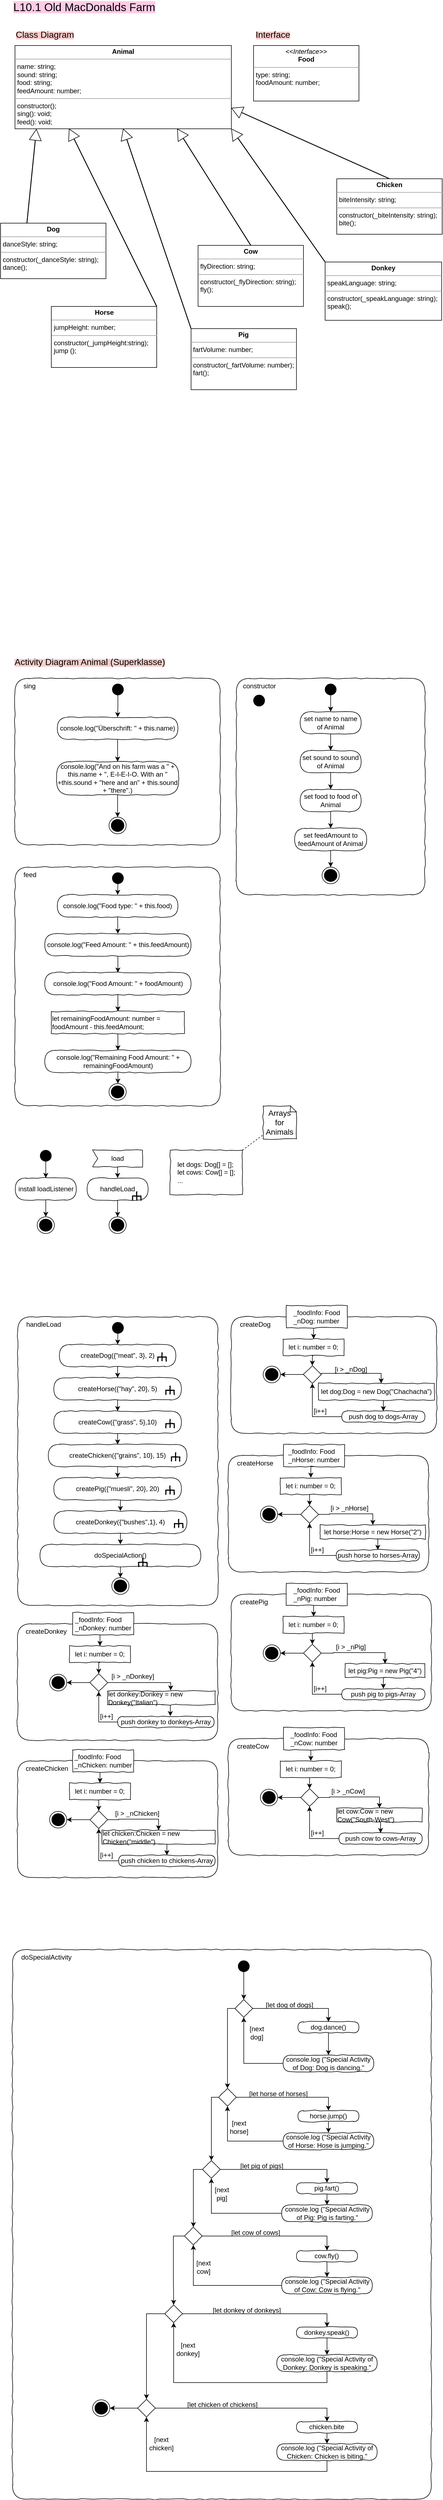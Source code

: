 <mxfile version="14.5.1" type="device"><diagram id="Rn98-w_yGA6w-4XrgpKA" name="Seite-1"><mxGraphModel dx="981" dy="567" grid="1" gridSize="10" guides="1" tooltips="1" connect="1" arrows="1" fold="1" page="1" pageScale="1" pageWidth="827" pageHeight="1169" math="0" shadow="0"><root><mxCell id="0"/><mxCell id="1" parent="0"/><mxCell id="SeU4w6xN7ldrDALrxeyJ-2" value="&lt;p style=&quot;margin: 0px ; margin-top: 4px ; text-align: center&quot;&gt;&lt;b&gt;Animal&lt;/b&gt;&lt;/p&gt;&lt;hr size=&quot;1&quot;&gt;&lt;p style=&quot;margin: 0px ; margin-left: 4px&quot;&gt;name: string;&lt;/p&gt;&lt;p style=&quot;margin: 0px ; margin-left: 4px&quot;&gt;sound: string;&lt;/p&gt;&lt;p style=&quot;margin: 0px ; margin-left: 4px&quot;&gt;food: string;&lt;/p&gt;&lt;p style=&quot;margin: 0px ; margin-left: 4px&quot;&gt;feedAmount: number;&lt;/p&gt;&lt;hr size=&quot;1&quot;&gt;&lt;p style=&quot;margin: 0px ; margin-left: 4px&quot;&gt;constructor();&lt;/p&gt;&lt;p style=&quot;margin: 0px ; margin-left: 4px&quot;&gt;sing(): void;&lt;/p&gt;&lt;p style=&quot;margin: 0px ; margin-left: 4px&quot;&gt;feed(): void;&lt;/p&gt;&lt;p style=&quot;margin: 0px ; margin-left: 4px&quot;&gt;&lt;br&gt;&lt;/p&gt;" style="verticalAlign=top;align=left;overflow=fill;fontSize=12;fontFamily=Helvetica;html=1;" parent="1" vertex="1"><mxGeometry x="40" y="100" width="390" height="150" as="geometry"/></mxCell><mxCell id="SeU4w6xN7ldrDALrxeyJ-3" value="&lt;font style=&quot;background-color: rgb(255 , 204 , 230) ; font-size: 20px&quot;&gt;L10.1 Old MacDonalds Farm&lt;/font&gt;" style="text;html=1;strokeColor=none;fillColor=none;align=center;verticalAlign=middle;whiteSpace=wrap;rounded=0;" parent="1" vertex="1"><mxGeometry x="20" y="20" width="290" height="20" as="geometry"/></mxCell><mxCell id="SeU4w6xN7ldrDALrxeyJ-5" value="&lt;div style=&quot;text-align: left&quot;&gt;&lt;span&gt;&amp;nbsp; &amp;nbsp; sing&lt;/span&gt;&lt;/div&gt;" style="rounded=1;whiteSpace=wrap;html=1;shadow=0;glass=0;comic=1;strokeColor=#000000;labelPosition=center;verticalLabelPosition=middle;align=left;verticalAlign=top;absoluteArcSize=1;arcSize=50;" parent="1" vertex="1"><mxGeometry x="39.98" y="1240" width="370.01" height="300" as="geometry"/></mxCell><mxCell id="SeU4w6xN7ldrDALrxeyJ-10" style="edgeStyle=orthogonalEdgeStyle;rounded=0;orthogonalLoop=1;jettySize=auto;html=1;exitX=0.5;exitY=1;exitDx=0;exitDy=0;entryX=0.5;entryY=0;entryDx=0;entryDy=0;" parent="1" source="JR-mVRqla-4olAqxOyLt-1" target="SeU4w6xN7ldrDALrxeyJ-9" edge="1"><mxGeometry relative="1" as="geometry"><mxPoint x="224.98" y="380" as="sourcePoint"/></mxGeometry></mxCell><mxCell id="SeU4w6xN7ldrDALrxeyJ-12" style="edgeStyle=orthogonalEdgeStyle;rounded=0;orthogonalLoop=1;jettySize=auto;html=1;exitX=0.5;exitY=1;exitDx=0;exitDy=0;" parent="1" source="SeU4w6xN7ldrDALrxeyJ-9" target="SeU4w6xN7ldrDALrxeyJ-11" edge="1"><mxGeometry relative="1" as="geometry"/></mxCell><mxCell id="SeU4w6xN7ldrDALrxeyJ-9" value="console.log(&quot;Überschrift: &quot; + this.name)" style="rounded=1;whiteSpace=wrap;html=1;absoluteArcSize=1;arcSize=50;strokeWidth=1;shadow=0;comic=1;" parent="1" vertex="1"><mxGeometry x="116.23" y="1310" width="217.5" height="40" as="geometry"/></mxCell><mxCell id="SeU4w6xN7ldrDALrxeyJ-14" style="edgeStyle=orthogonalEdgeStyle;rounded=0;orthogonalLoop=1;jettySize=auto;html=1;exitX=0.5;exitY=1;exitDx=0;exitDy=0;entryX=0.5;entryY=0;entryDx=0;entryDy=0;" parent="1" source="SeU4w6xN7ldrDALrxeyJ-11" target="SeU4w6xN7ldrDALrxeyJ-13" edge="1"><mxGeometry relative="1" as="geometry"/></mxCell><mxCell id="SeU4w6xN7ldrDALrxeyJ-11" value="console.log(&quot;And on his farm was a &quot; + this.name + &quot;, E-I-E-I-O. With an &quot; +this.sound + &quot;here and an&quot; + this.sound + &quot;there&quot;.)" style="rounded=1;whiteSpace=wrap;html=1;absoluteArcSize=1;arcSize=50;strokeWidth=1;shadow=0;comic=1;" parent="1" vertex="1"><mxGeometry x="115.01" y="1390" width="220" height="60" as="geometry"/></mxCell><mxCell id="SeU4w6xN7ldrDALrxeyJ-13" value="" style="ellipse;html=1;shape=endState;fillColor=#000000;strokeColor=#000000;comic=1" parent="1" vertex="1"><mxGeometry x="209.48" y="1490" width="31" height="30" as="geometry"/></mxCell><mxCell id="SeU4w6xN7ldrDALrxeyJ-15" value="&lt;div style=&quot;text-align: left&quot;&gt;&lt;span&gt;&amp;nbsp; &amp;nbsp; feed&lt;/span&gt;&lt;/div&gt;" style="rounded=1;whiteSpace=wrap;html=1;shadow=0;glass=0;comic=1;strokeColor=#000000;labelPosition=center;verticalLabelPosition=middle;align=left;verticalAlign=top;absoluteArcSize=1;arcSize=50;" parent="1" vertex="1"><mxGeometry x="40" y="1580" width="370" height="430" as="geometry"/></mxCell><mxCell id="SeU4w6xN7ldrDALrxeyJ-18" style="edgeStyle=orthogonalEdgeStyle;rounded=0;orthogonalLoop=1;jettySize=auto;html=1;exitX=0.5;exitY=1;exitDx=0;exitDy=0;entryX=0.5;entryY=0;entryDx=0;entryDy=0;" parent="1" source="JR-mVRqla-4olAqxOyLt-2" target="SeU4w6xN7ldrDALrxeyJ-17" edge="1"><mxGeometry relative="1" as="geometry"><mxPoint x="225" y="720" as="sourcePoint"/></mxGeometry></mxCell><mxCell id="SeU4w6xN7ldrDALrxeyJ-29" style="edgeStyle=orthogonalEdgeStyle;rounded=0;orthogonalLoop=1;jettySize=auto;html=1;exitX=0.5;exitY=1;exitDx=0;exitDy=0;entryX=0.5;entryY=0;entryDx=0;entryDy=0;" parent="1" source="SeU4w6xN7ldrDALrxeyJ-17" target="SeU4w6xN7ldrDALrxeyJ-28" edge="1"><mxGeometry relative="1" as="geometry"/></mxCell><mxCell id="SeU4w6xN7ldrDALrxeyJ-17" value="console.log(&quot;Food type: &quot; + this.food)" style="rounded=1;whiteSpace=wrap;html=1;absoluteArcSize=1;arcSize=50;strokeWidth=1;shadow=0;comic=1;" parent="1" vertex="1"><mxGeometry x="116.25" y="1630" width="217.5" height="40" as="geometry"/></mxCell><mxCell id="SeU4w6xN7ldrDALrxeyJ-25" value="&lt;p style=&quot;margin: 0px ; margin-top: 4px ; text-align: center&quot;&gt;&lt;i&gt;&amp;lt;&amp;lt;Interface&amp;gt;&amp;gt;&lt;/i&gt;&lt;br&gt;&lt;b&gt;Food&lt;/b&gt;&lt;/p&gt;&lt;hr size=&quot;1&quot;&gt;&lt;p style=&quot;margin: 0px 0px 0px 4px&quot;&gt;type: string;&lt;/p&gt;&lt;p style=&quot;margin: 0px 0px 0px 4px&quot;&gt;foodAmount: number;&lt;/p&gt;" style="verticalAlign=top;align=left;overflow=fill;fontSize=12;fontFamily=Helvetica;html=1;" parent="1" vertex="1"><mxGeometry x="470" y="100" width="190" height="100" as="geometry"/></mxCell><mxCell id="SeU4w6xN7ldrDALrxeyJ-26" value="&lt;span style=&quot;background-color: rgb(248 , 206 , 204)&quot;&gt;&lt;font style=&quot;font-size: 16px&quot;&gt;Class Diagram&lt;/font&gt;&lt;/span&gt;" style="text;html=1;strokeColor=none;fillColor=none;align=center;verticalAlign=middle;whiteSpace=wrap;rounded=0;" parent="1" vertex="1"><mxGeometry x="29.49" y="70" width="130" height="20" as="geometry"/></mxCell><mxCell id="SeU4w6xN7ldrDALrxeyJ-31" style="edgeStyle=orthogonalEdgeStyle;rounded=0;orthogonalLoop=1;jettySize=auto;html=1;exitX=0.5;exitY=1;exitDx=0;exitDy=0;entryX=0.5;entryY=0;entryDx=0;entryDy=0;" parent="1" source="SeU4w6xN7ldrDALrxeyJ-28" target="SeU4w6xN7ldrDALrxeyJ-30" edge="1"><mxGeometry relative="1" as="geometry"/></mxCell><mxCell id="SeU4w6xN7ldrDALrxeyJ-28" value="console.log(&quot;Feed Amount: &quot; + this.feedAmount)" style="rounded=1;whiteSpace=wrap;html=1;absoluteArcSize=1;arcSize=50;strokeWidth=1;shadow=0;comic=1;" parent="1" vertex="1"><mxGeometry x="93.63" y="1700" width="263.75" height="40" as="geometry"/></mxCell><mxCell id="SeU4w6xN7ldrDALrxeyJ-34" style="edgeStyle=orthogonalEdgeStyle;rounded=0;orthogonalLoop=1;jettySize=auto;html=1;exitX=0.5;exitY=1;exitDx=0;exitDy=0;entryX=0.5;entryY=0;entryDx=0;entryDy=0;" parent="1" source="SeU4w6xN7ldrDALrxeyJ-30" target="SeU4w6xN7ldrDALrxeyJ-33" edge="1"><mxGeometry relative="1" as="geometry"/></mxCell><mxCell id="SeU4w6xN7ldrDALrxeyJ-30" value="console.log(&quot;Food Amount: &quot; + foodAmount)" style="rounded=1;whiteSpace=wrap;html=1;absoluteArcSize=1;arcSize=50;strokeWidth=1;shadow=0;comic=1;" parent="1" vertex="1"><mxGeometry x="93.63" y="1770" width="263.75" height="40" as="geometry"/></mxCell><mxCell id="SeU4w6xN7ldrDALrxeyJ-38" style="edgeStyle=orthogonalEdgeStyle;rounded=0;orthogonalLoop=1;jettySize=auto;html=1;exitX=0.5;exitY=1;exitDx=0;exitDy=0;entryX=0.5;entryY=0;entryDx=0;entryDy=0;" parent="1" source="SeU4w6xN7ldrDALrxeyJ-33" target="SeU4w6xN7ldrDALrxeyJ-35" edge="1"><mxGeometry relative="1" as="geometry"/></mxCell><mxCell id="SeU4w6xN7ldrDALrxeyJ-33" value="&lt;div style=&quot;text-align: left&quot;&gt;let remainingFoodAmount: number = foodAmount - this.feedAmount;&lt;/div&gt;" style="rounded=0;whiteSpace=wrap;html=1;comic=1;" parent="1" vertex="1"><mxGeometry x="105.5" y="1840" width="240.01" height="40" as="geometry"/></mxCell><mxCell id="SeU4w6xN7ldrDALrxeyJ-39" style="edgeStyle=orthogonalEdgeStyle;rounded=0;orthogonalLoop=1;jettySize=auto;html=1;exitX=0.5;exitY=1;exitDx=0;exitDy=0;" parent="1" source="SeU4w6xN7ldrDALrxeyJ-35" target="SeU4w6xN7ldrDALrxeyJ-36" edge="1"><mxGeometry relative="1" as="geometry"/></mxCell><mxCell id="SeU4w6xN7ldrDALrxeyJ-35" value="console.log(&quot;Remaining Food Amount: &quot; + remainingFoodAmount)" style="rounded=1;whiteSpace=wrap;html=1;absoluteArcSize=1;arcSize=50;strokeWidth=1;shadow=0;comic=1;" parent="1" vertex="1"><mxGeometry x="93.63" y="1910" width="263.75" height="40" as="geometry"/></mxCell><mxCell id="SeU4w6xN7ldrDALrxeyJ-36" value="" style="ellipse;html=1;shape=endState;fillColor=#000000;strokeColor=#000000;comic=1" parent="1" vertex="1"><mxGeometry x="209.485" y="1970" width="31" height="30" as="geometry"/></mxCell><mxCell id="SeU4w6xN7ldrDALrxeyJ-59" style="edgeStyle=orthogonalEdgeStyle;rounded=0;orthogonalLoop=1;jettySize=auto;html=1;exitX=0.5;exitY=1;exitDx=0;exitDy=0;entryX=0.5;entryY=0;entryDx=0;entryDy=0;" parent="1" edge="1"><mxGeometry relative="1" as="geometry"><mxPoint x="414" y="1500" as="sourcePoint"/></mxGeometry></mxCell><mxCell id="SeU4w6xN7ldrDALrxeyJ-63" style="edgeStyle=orthogonalEdgeStyle;rounded=0;orthogonalLoop=1;jettySize=auto;html=1;exitX=0.5;exitY=1;exitDx=0;exitDy=0;entryX=0.5;entryY=0;entryDx=0;entryDy=0;" parent="1" edge="1"><mxGeometry relative="1" as="geometry"><mxPoint x="95" y="1650" as="sourcePoint"/></mxGeometry></mxCell><mxCell id="SeU4w6xN7ldrDALrxeyJ-96" style="edgeStyle=orthogonalEdgeStyle;rounded=0;orthogonalLoop=1;jettySize=auto;html=1;exitX=0;exitY=1;exitDx=0;exitDy=0;entryX=0.5;entryY=0;entryDx=0;entryDy=0;" parent="1" edge="1"><mxGeometry relative="1" as="geometry"><Array as="points"><mxPoint x="349" y="1574"/></Array><mxPoint x="349.0" y="1610" as="targetPoint"/></mxGeometry></mxCell><mxCell id="SeU4w6xN7ldrDALrxeyJ-99" style="edgeStyle=orthogonalEdgeStyle;rounded=0;orthogonalLoop=1;jettySize=auto;html=1;exitX=1;exitY=1;exitDx=0;exitDy=0;entryX=0.5;entryY=0;entryDx=0;entryDy=0;" parent="1" edge="1"><mxGeometry relative="1" as="geometry"><Array as="points"><mxPoint x="482" y="1574"/></Array><mxPoint x="482" y="1610" as="targetPoint"/></mxGeometry></mxCell><mxCell id="SeU4w6xN7ldrDALrxeyJ-67" style="edgeStyle=orthogonalEdgeStyle;rounded=0;orthogonalLoop=1;jettySize=auto;html=1;exitX=0.5;exitY=1;exitDx=0;exitDy=0;entryX=0;entryY=1;entryDx=0;entryDy=0;" parent="1" edge="1"><mxGeometry relative="1" as="geometry"><Array as="points"><mxPoint x="95" y="1914"/></Array><mxPoint x="94.49" y="1850" as="sourcePoint"/></mxGeometry></mxCell><mxCell id="SeU4w6xN7ldrDALrxeyJ-64" style="edgeStyle=orthogonalEdgeStyle;rounded=0;orthogonalLoop=1;jettySize=auto;html=1;exitX=0.5;exitY=1;exitDx=0;exitDy=0;entryX=0.5;entryY=0;entryDx=0;entryDy=0;" parent="1" edge="1"><mxGeometry relative="1" as="geometry"><mxPoint x="94.49" y="1760" as="sourcePoint"/></mxGeometry></mxCell><mxCell id="SeU4w6xN7ldrDALrxeyJ-69" style="edgeStyle=orthogonalEdgeStyle;rounded=0;orthogonalLoop=1;jettySize=auto;html=1;exitX=0.5;exitY=1;exitDx=0;exitDy=0;entryX=0.5;entryY=0;entryDx=0;entryDy=0;" parent="1" edge="1"><mxGeometry relative="1" as="geometry"><mxPoint x="414" y="1922.0" as="sourcePoint"/></mxGeometry></mxCell><mxCell id="SeU4w6xN7ldrDALrxeyJ-71" value="&lt;span style=&quot;background-color: rgb(248 , 206 , 204)&quot;&gt;&lt;font style=&quot;font-size: 16px&quot;&gt;Interface&lt;/font&gt;&lt;/span&gt;" style="text;html=1;strokeColor=none;fillColor=none;align=center;verticalAlign=middle;whiteSpace=wrap;rounded=0;" parent="1" vertex="1"><mxGeometry x="440" y="70" width="130" height="20" as="geometry"/></mxCell><mxCell id="SeU4w6xN7ldrDALrxeyJ-73" value="&lt;span style=&quot;background-color: rgb(248 , 206 , 204)&quot;&gt;&lt;font style=&quot;font-size: 16px&quot;&gt;Activity Diagram Animal (Superklasse)&lt;/font&gt;&lt;/span&gt;" style="text;html=1;strokeColor=none;fillColor=none;align=center;verticalAlign=middle;whiteSpace=wrap;rounded=0;" parent="1" vertex="1"><mxGeometry x="20" y="1200" width="310" height="20" as="geometry"/></mxCell><mxCell id="SeU4w6xN7ldrDALrxeyJ-85" style="edgeStyle=orthogonalEdgeStyle;rounded=0;orthogonalLoop=1;jettySize=auto;html=1;exitX=0.5;exitY=1;exitDx=0;exitDy=0;" parent="1" edge="1"><mxGeometry relative="1" as="geometry"><mxPoint x="224.98" y="1650" as="sourcePoint"/></mxGeometry></mxCell><mxCell id="SeU4w6xN7ldrDALrxeyJ-86" style="edgeStyle=orthogonalEdgeStyle;rounded=0;orthogonalLoop=1;jettySize=auto;html=1;exitX=0.5;exitY=1;exitDx=0;exitDy=0;entryX=0.5;entryY=0;entryDx=0;entryDy=0;" parent="1" edge="1"><mxGeometry relative="1" as="geometry"><mxPoint x="349.0" y="1650" as="sourcePoint"/></mxGeometry></mxCell><mxCell id="SeU4w6xN7ldrDALrxeyJ-89" style="edgeStyle=orthogonalEdgeStyle;rounded=0;orthogonalLoop=1;jettySize=auto;html=1;exitX=0.5;exitY=1;exitDx=0;exitDy=0;entryX=0.5;entryY=0;entryDx=0;entryDy=0;" parent="1" edge="1"><mxGeometry relative="1" as="geometry"><mxPoint x="224.98" y="1760" as="sourcePoint"/></mxGeometry></mxCell><mxCell id="SeU4w6xN7ldrDALrxeyJ-90" style="edgeStyle=orthogonalEdgeStyle;rounded=0;orthogonalLoop=1;jettySize=auto;html=1;exitX=0.5;exitY=1;exitDx=0;exitDy=0;" parent="1" edge="1"><mxGeometry relative="1" as="geometry"><mxPoint x="349.0" y="1760" as="sourcePoint"/></mxGeometry></mxCell><mxCell id="SeU4w6xN7ldrDALrxeyJ-91" style="edgeStyle=orthogonalEdgeStyle;rounded=0;orthogonalLoop=1;jettySize=auto;html=1;exitX=0.5;exitY=1;exitDx=0;exitDy=0;entryX=0;entryY=0.5;entryDx=0;entryDy=0;" parent="1" edge="1"><mxGeometry relative="1" as="geometry"><mxPoint x="224.98" y="1850" as="sourcePoint"/></mxGeometry></mxCell><mxCell id="SeU4w6xN7ldrDALrxeyJ-92" style="edgeStyle=orthogonalEdgeStyle;rounded=0;orthogonalLoop=1;jettySize=auto;html=1;exitX=0.5;exitY=1;exitDx=0;exitDy=0;entryX=0;entryY=0;entryDx=0;entryDy=0;" parent="1" edge="1"><mxGeometry relative="1" as="geometry"><Array as="points"><mxPoint x="349" y="1898"/></Array><mxPoint x="349" y="1850" as="sourcePoint"/></mxGeometry></mxCell><mxCell id="SeU4w6xN7ldrDALrxeyJ-102" style="edgeStyle=orthogonalEdgeStyle;rounded=0;orthogonalLoop=1;jettySize=auto;html=1;exitX=0.5;exitY=1;exitDx=0;exitDy=0;entryX=0.5;entryY=0;entryDx=0;entryDy=0;" parent="1" edge="1"><mxGeometry relative="1" as="geometry"><mxPoint x="482" y="1650" as="sourcePoint"/></mxGeometry></mxCell><mxCell id="SeU4w6xN7ldrDALrxeyJ-104" style="edgeStyle=orthogonalEdgeStyle;rounded=0;orthogonalLoop=1;jettySize=auto;html=1;exitX=0.5;exitY=1;exitDx=0;exitDy=0;" parent="1" edge="1"><mxGeometry relative="1" as="geometry"><mxPoint x="482" y="1760" as="sourcePoint"/></mxGeometry></mxCell><mxCell id="SeU4w6xN7ldrDALrxeyJ-105" style="edgeStyle=orthogonalEdgeStyle;rounded=0;orthogonalLoop=1;jettySize=auto;html=1;exitX=0.5;exitY=1;exitDx=0;exitDy=0;entryX=1;entryY=0;entryDx=0;entryDy=0;" parent="1" edge="1"><mxGeometry relative="1" as="geometry"><Array as="points"><mxPoint x="482" y="1898"/></Array><mxPoint x="482" y="1850" as="sourcePoint"/></mxGeometry></mxCell><mxCell id="SeU4w6xN7ldrDALrxeyJ-109" style="edgeStyle=orthogonalEdgeStyle;rounded=0;orthogonalLoop=1;jettySize=auto;html=1;exitX=0.5;exitY=1;exitDx=0;exitDy=0;" parent="1" edge="1"><mxGeometry relative="1" as="geometry"><mxPoint x="608" y="1650" as="sourcePoint"/></mxGeometry></mxCell><mxCell id="SeU4w6xN7ldrDALrxeyJ-110" style="edgeStyle=orthogonalEdgeStyle;rounded=0;orthogonalLoop=1;jettySize=auto;html=1;exitX=0.5;exitY=1;exitDx=0;exitDy=0;" parent="1" edge="1"><mxGeometry relative="1" as="geometry"><mxPoint x="608" y="1760" as="sourcePoint"/></mxGeometry></mxCell><mxCell id="SeU4w6xN7ldrDALrxeyJ-113" style="edgeStyle=orthogonalEdgeStyle;rounded=0;orthogonalLoop=1;jettySize=auto;html=1;exitX=0.5;exitY=1;exitDx=0;exitDy=0;entryX=1;entryY=0.5;entryDx=0;entryDy=0;" parent="1" edge="1"><mxGeometry relative="1" as="geometry"><mxPoint x="608" y="1850" as="sourcePoint"/></mxGeometry></mxCell><mxCell id="SeU4w6xN7ldrDALrxeyJ-119" style="edgeStyle=orthogonalEdgeStyle;rounded=0;orthogonalLoop=1;jettySize=auto;html=1;exitX=0.5;exitY=1;exitDx=0;exitDy=0;entryX=0.5;entryY=0;entryDx=0;entryDy=0;" parent="1" edge="1"><mxGeometry relative="1" as="geometry"><mxPoint x="738" y="1650" as="sourcePoint"/></mxGeometry></mxCell><mxCell id="SeU4w6xN7ldrDALrxeyJ-120" style="edgeStyle=orthogonalEdgeStyle;rounded=0;orthogonalLoop=1;jettySize=auto;html=1;exitX=0.5;exitY=1;exitDx=0;exitDy=0;" parent="1" edge="1"><mxGeometry relative="1" as="geometry"><mxPoint x="738" y="1760" as="sourcePoint"/></mxGeometry></mxCell><mxCell id="SeU4w6xN7ldrDALrxeyJ-121" style="edgeStyle=orthogonalEdgeStyle;rounded=0;orthogonalLoop=1;jettySize=auto;html=1;exitX=0.5;exitY=1;exitDx=0;exitDy=0;entryX=1;entryY=1;entryDx=0;entryDy=0;" parent="1" edge="1"><mxGeometry relative="1" as="geometry"><Array as="points"><mxPoint x="738" y="1914"/></Array><mxPoint x="738" y="1850" as="sourcePoint"/></mxGeometry></mxCell><mxCell id="JR-mVRqla-4olAqxOyLt-1" value="" style="ellipse;whiteSpace=wrap;html=1;rounded=0;shadow=0;comic=0;labelBackgroundColor=none;strokeColor=#000000;strokeWidth=1;fillColor=#000000;fontFamily=Verdana;fontSize=12;fontColor=#000000;align=center;comic=1" parent="1" vertex="1"><mxGeometry x="215.51" y="1250" width="20" height="20" as="geometry"/></mxCell><mxCell id="JR-mVRqla-4olAqxOyLt-2" value="" style="ellipse;whiteSpace=wrap;html=1;rounded=0;shadow=0;comic=0;labelBackgroundColor=none;strokeColor=#000000;strokeWidth=1;fillColor=#000000;fontFamily=Verdana;fontSize=12;fontColor=#000000;align=center;comic=1" parent="1" vertex="1"><mxGeometry x="215.51" y="1590" width="20" height="20" as="geometry"/></mxCell><mxCell id="JR-mVRqla-4olAqxOyLt-4" value="&lt;p style=&quot;margin: 0px ; margin-top: 4px ; text-align: center&quot;&gt;&lt;b&gt;Dog&lt;/b&gt;&lt;/p&gt;&lt;hr size=&quot;1&quot;&gt;&lt;p style=&quot;margin: 0px ; margin-left: 4px&quot;&gt;danceStyle: string;&lt;/p&gt;&lt;hr size=&quot;1&quot;&gt;&lt;p style=&quot;margin: 0px ; margin-left: 4px&quot;&gt;constructor(_danceStyle: string);&lt;/p&gt;&lt;p style=&quot;margin: 0px ; margin-left: 4px&quot;&gt;dance();&lt;/p&gt;" style="verticalAlign=top;align=left;overflow=fill;fontSize=12;fontFamily=Helvetica;html=1;" parent="1" vertex="1"><mxGeometry x="14" y="420" width="190" height="100" as="geometry"/></mxCell><mxCell id="JR-mVRqla-4olAqxOyLt-5" value="&lt;p style=&quot;margin: 0px ; margin-top: 4px ; text-align: center&quot;&gt;&lt;b&gt;Cow&lt;/b&gt;&lt;/p&gt;&lt;hr size=&quot;1&quot;&gt;&lt;p style=&quot;margin: 0px ; margin-left: 4px&quot;&gt;flyDirection: string;&lt;/p&gt;&lt;hr size=&quot;1&quot;&gt;&lt;p style=&quot;margin: 0px ; margin-left: 4px&quot;&gt;constructor(_flyDirection: string);&lt;/p&gt;&lt;p style=&quot;margin: 0px ; margin-left: 4px&quot;&gt;fly();&lt;/p&gt;" style="verticalAlign=top;align=left;overflow=fill;fontSize=12;fontFamily=Helvetica;html=1;" parent="1" vertex="1"><mxGeometry x="370" y="460" width="190" height="110" as="geometry"/></mxCell><mxCell id="JR-mVRqla-4olAqxOyLt-6" value="&lt;p style=&quot;margin: 0px ; margin-top: 4px ; text-align: center&quot;&gt;&lt;b&gt;Chicken&lt;/b&gt;&lt;/p&gt;&lt;hr size=&quot;1&quot;&gt;&lt;p style=&quot;margin: 0px ; margin-left: 4px&quot;&gt;biteIntensity: string;&lt;/p&gt;&lt;hr size=&quot;1&quot;&gt;&lt;p style=&quot;margin: 0px ; margin-left: 4px&quot;&gt;constructor(_biteIntensity: string);&lt;/p&gt;&lt;p style=&quot;margin: 0px ; margin-left: 4px&quot;&gt;bite();&lt;/p&gt;" style="verticalAlign=top;align=left;overflow=fill;fontSize=12;fontFamily=Helvetica;html=1;" parent="1" vertex="1"><mxGeometry x="620" y="340" width="190" height="100" as="geometry"/></mxCell><mxCell id="JR-mVRqla-4olAqxOyLt-7" value="&lt;p style=&quot;margin: 0px ; margin-top: 4px ; text-align: center&quot;&gt;&lt;b&gt;Horse&lt;/b&gt;&lt;/p&gt;&lt;hr size=&quot;1&quot;&gt;&lt;p style=&quot;margin: 0px ; margin-left: 4px&quot;&gt;jumpHeight: number;&lt;/p&gt;&lt;hr size=&quot;1&quot;&gt;&lt;p style=&quot;margin: 0px ; margin-left: 4px&quot;&gt;constructor(_jumpHeight:string);&lt;/p&gt;&lt;p style=&quot;margin: 0px ; margin-left: 4px&quot;&gt;jump ();&lt;/p&gt;" style="verticalAlign=top;align=left;overflow=fill;fontSize=12;fontFamily=Helvetica;html=1;" parent="1" vertex="1"><mxGeometry x="105.5" y="570" width="190" height="110" as="geometry"/></mxCell><mxCell id="JR-mVRqla-4olAqxOyLt-8" value="&lt;p style=&quot;margin: 0px ; margin-top: 4px ; text-align: center&quot;&gt;&lt;b&gt;Pig&lt;/b&gt;&lt;/p&gt;&lt;hr size=&quot;1&quot;&gt;&lt;p style=&quot;margin: 0px ; margin-left: 4px&quot;&gt;fartVolume: number;&lt;/p&gt;&lt;hr size=&quot;1&quot;&gt;&lt;p style=&quot;margin: 0px ; margin-left: 4px&quot;&gt;constructor(_fartVolume: number);&lt;/p&gt;&lt;p style=&quot;margin: 0px ; margin-left: 4px&quot;&gt;fart();&lt;/p&gt;" style="verticalAlign=top;align=left;overflow=fill;fontSize=12;fontFamily=Helvetica;html=1;" parent="1" vertex="1"><mxGeometry x="357.38" y="610" width="190" height="110" as="geometry"/></mxCell><mxCell id="JR-mVRqla-4olAqxOyLt-9" value="&lt;p style=&quot;margin: 0px ; margin-top: 4px ; text-align: center&quot;&gt;&lt;b&gt;Donkey&lt;/b&gt;&lt;/p&gt;&lt;hr size=&quot;1&quot;&gt;&lt;p style=&quot;margin: 0px ; margin-left: 4px&quot;&gt;speakLanguage: string;&lt;/p&gt;&lt;hr size=&quot;1&quot;&gt;&lt;p style=&quot;margin: 0px ; margin-left: 4px&quot;&gt;constructor(_speakLanguage: string);&lt;/p&gt;&lt;p style=&quot;margin: 0px ; margin-left: 4px&quot;&gt;speak();&lt;/p&gt;" style="verticalAlign=top;align=left;overflow=fill;fontSize=12;fontFamily=Helvetica;html=1;" parent="1" vertex="1"><mxGeometry x="599" y="490" width="210" height="105" as="geometry"/></mxCell><mxCell id="JR-mVRqla-4olAqxOyLt-10" value="" style="shape=flexArrow;endArrow=classic;html=1;width=0.571;endSize=6.211;exitX=0.25;exitY=0;exitDx=0;exitDy=0;entryX=0.099;entryY=1.004;entryDx=0;entryDy=0;entryPerimeter=0;" parent="1" source="JR-mVRqla-4olAqxOyLt-4" target="SeU4w6xN7ldrDALrxeyJ-2" edge="1"><mxGeometry width="50" height="50" relative="1" as="geometry"><mxPoint x="98" y="470" as="sourcePoint"/><mxPoint x="590" y="880" as="targetPoint"/></mxGeometry></mxCell><mxCell id="JR-mVRqla-4olAqxOyLt-11" value="" style="shape=flexArrow;endArrow=classic;html=1;entryX=0.75;entryY=1;entryDx=0;entryDy=0;width=0.571;endSize=6.211;exitX=0.5;exitY=0;exitDx=0;exitDy=0;" parent="1" source="JR-mVRqla-4olAqxOyLt-5" target="SeU4w6xN7ldrDALrxeyJ-2" edge="1"><mxGeometry width="50" height="50" relative="1" as="geometry"><mxPoint x="108" y="480" as="sourcePoint"/><mxPoint x="147.5" y="260" as="targetPoint"/></mxGeometry></mxCell><mxCell id="JR-mVRqla-4olAqxOyLt-12" value="" style="shape=flexArrow;endArrow=classic;html=1;entryX=1;entryY=0.75;entryDx=0;entryDy=0;width=0.571;endSize=6.211;exitX=0.5;exitY=0;exitDx=0;exitDy=0;" parent="1" source="JR-mVRqla-4olAqxOyLt-6" target="SeU4w6xN7ldrDALrxeyJ-2" edge="1"><mxGeometry width="50" height="50" relative="1" as="geometry"><mxPoint x="674.5" y="440" as="sourcePoint"/><mxPoint x="495.5" y="220" as="targetPoint"/></mxGeometry></mxCell><mxCell id="JR-mVRqla-4olAqxOyLt-13" value="" style="shape=flexArrow;endArrow=classic;html=1;entryX=1;entryY=1;entryDx=0;entryDy=0;width=0.571;endSize=6.211;exitX=0;exitY=0;exitDx=0;exitDy=0;" parent="1" source="JR-mVRqla-4olAqxOyLt-9" target="SeU4w6xN7ldrDALrxeyJ-2" edge="1"><mxGeometry width="50" height="50" relative="1" as="geometry"><mxPoint x="615" y="527.5" as="sourcePoint"/><mxPoint x="360" y="270" as="targetPoint"/></mxGeometry></mxCell><mxCell id="JR-mVRqla-4olAqxOyLt-14" value="" style="shape=flexArrow;endArrow=classic;html=1;entryX=0.5;entryY=1;entryDx=0;entryDy=0;width=0.571;endSize=6.211;exitX=0;exitY=0;exitDx=0;exitDy=0;" parent="1" source="JR-mVRqla-4olAqxOyLt-8" target="SeU4w6xN7ldrDALrxeyJ-2" edge="1"><mxGeometry width="50" height="50" relative="1" as="geometry"><mxPoint x="388.48" y="500" as="sourcePoint"/><mxPoint x="209.48" y="280" as="targetPoint"/></mxGeometry></mxCell><mxCell id="JR-mVRqla-4olAqxOyLt-15" value="" style="shape=flexArrow;endArrow=classic;html=1;entryX=0.25;entryY=1;entryDx=0;entryDy=0;width=0.571;endSize=6.211;exitX=1;exitY=0;exitDx=0;exitDy=0;" parent="1" source="JR-mVRqla-4olAqxOyLt-7" target="SeU4w6xN7ldrDALrxeyJ-2" edge="1"><mxGeometry width="50" height="50" relative="1" as="geometry"><mxPoint x="335.01" y="675" as="sourcePoint"/><mxPoint x="200.01" y="270" as="targetPoint"/></mxGeometry></mxCell><mxCell id="JR-mVRqla-4olAqxOyLt-16" value="&lt;div style=&quot;text-align: left&quot;&gt;&lt;span&gt;&amp;nbsp; &amp;nbsp;constructor&lt;/span&gt;&lt;/div&gt;" style="rounded=1;whiteSpace=wrap;html=1;shadow=0;glass=0;comic=1;strokeColor=#000000;labelPosition=center;verticalLabelPosition=middle;align=left;verticalAlign=top;absoluteArcSize=1;arcSize=50;" parent="1" vertex="1"><mxGeometry x="439" y="1240" width="340" height="390" as="geometry"/></mxCell><mxCell id="JR-mVRqla-4olAqxOyLt-29" style="edgeStyle=orthogonalEdgeStyle;rounded=0;orthogonalLoop=1;jettySize=auto;html=1;exitX=0.5;exitY=1;exitDx=0;exitDy=0;entryX=0.5;entryY=0;entryDx=0;entryDy=0;" parent="1" source="JR-mVRqla-4olAqxOyLt-17" target="JR-mVRqla-4olAqxOyLt-18" edge="1"><mxGeometry relative="1" as="geometry"/></mxCell><mxCell id="JR-mVRqla-4olAqxOyLt-17" value="" style="ellipse;whiteSpace=wrap;html=1;rounded=0;shadow=0;comic=0;labelBackgroundColor=none;strokeColor=#000000;strokeWidth=1;fillColor=#000000;fontFamily=Verdana;fontSize=12;fontColor=#000000;align=center;comic=1" parent="1" vertex="1"><mxGeometry x="599" y="1250" width="20" height="20" as="geometry"/></mxCell><mxCell id="JR-mVRqla-4olAqxOyLt-30" style="edgeStyle=orthogonalEdgeStyle;rounded=0;orthogonalLoop=1;jettySize=auto;html=1;exitX=0.5;exitY=1;exitDx=0;exitDy=0;entryX=0.5;entryY=0;entryDx=0;entryDy=0;" parent="1" source="JR-mVRqla-4olAqxOyLt-18" target="JR-mVRqla-4olAqxOyLt-19" edge="1"><mxGeometry relative="1" as="geometry"/></mxCell><mxCell id="JR-mVRqla-4olAqxOyLt-18" value="set name to name of Animal" style="rounded=1;whiteSpace=wrap;html=1;absoluteArcSize=1;arcSize=50;strokeWidth=1;shadow=0;comic=1;" parent="1" vertex="1"><mxGeometry x="554" y="1300" width="110" height="40" as="geometry"/></mxCell><mxCell id="JR-mVRqla-4olAqxOyLt-31" style="edgeStyle=orthogonalEdgeStyle;rounded=0;orthogonalLoop=1;jettySize=auto;html=1;exitX=0.5;exitY=1;exitDx=0;exitDy=0;entryX=0.5;entryY=0;entryDx=0;entryDy=0;" parent="1" source="JR-mVRqla-4olAqxOyLt-19" target="JR-mVRqla-4olAqxOyLt-20" edge="1"><mxGeometry relative="1" as="geometry"/></mxCell><mxCell id="JR-mVRqla-4olAqxOyLt-19" value="set sound to sound of Animal" style="rounded=1;whiteSpace=wrap;html=1;absoluteArcSize=1;arcSize=50;strokeWidth=1;shadow=0;comic=1;" parent="1" vertex="1"><mxGeometry x="554" y="1370" width="110" height="40" as="geometry"/></mxCell><mxCell id="JR-mVRqla-4olAqxOyLt-32" style="edgeStyle=orthogonalEdgeStyle;rounded=0;orthogonalLoop=1;jettySize=auto;html=1;exitX=0.5;exitY=1;exitDx=0;exitDy=0;" parent="1" source="JR-mVRqla-4olAqxOyLt-20" target="JR-mVRqla-4olAqxOyLt-21" edge="1"><mxGeometry relative="1" as="geometry"/></mxCell><mxCell id="JR-mVRqla-4olAqxOyLt-20" value="set food to food of Animal" style="rounded=1;whiteSpace=wrap;html=1;absoluteArcSize=1;arcSize=50;strokeWidth=1;shadow=0;comic=1;" parent="1" vertex="1"><mxGeometry x="554" y="1440" width="110" height="40" as="geometry"/></mxCell><mxCell id="JR-mVRqla-4olAqxOyLt-33" style="edgeStyle=orthogonalEdgeStyle;rounded=0;orthogonalLoop=1;jettySize=auto;html=1;exitX=0.5;exitY=1;exitDx=0;exitDy=0;entryX=0.5;entryY=0;entryDx=0;entryDy=0;" parent="1" source="JR-mVRqla-4olAqxOyLt-21" target="JR-mVRqla-4olAqxOyLt-28" edge="1"><mxGeometry relative="1" as="geometry"/></mxCell><mxCell id="JR-mVRqla-4olAqxOyLt-21" value="set feedAmount to feedAmount of Animal" style="rounded=1;whiteSpace=wrap;html=1;absoluteArcSize=1;arcSize=50;strokeWidth=1;shadow=0;comic=1;" parent="1" vertex="1"><mxGeometry x="544" y="1510" width="130" height="40" as="geometry"/></mxCell><mxCell id="JR-mVRqla-4olAqxOyLt-28" value="" style="ellipse;html=1;shape=endState;fillColor=#000000;strokeColor=#000000;comic=1" parent="1" vertex="1"><mxGeometry x="593.5" y="1580" width="31" height="30" as="geometry"/></mxCell><mxCell id="JR-mVRqla-4olAqxOyLt-35" value="&lt;div style=&quot;text-align: left&quot;&gt;&lt;span&gt;&amp;nbsp; &amp;nbsp; handleLoad&lt;/span&gt;&lt;/div&gt;" style="rounded=1;whiteSpace=wrap;html=1;shadow=0;glass=0;comic=1;strokeColor=#000000;labelPosition=center;verticalLabelPosition=middle;align=left;verticalAlign=top;absoluteArcSize=1;arcSize=50;" parent="1" vertex="1"><mxGeometry x="45.01" y="2390" width="361" height="520" as="geometry"/></mxCell><mxCell id="JR-mVRqla-4olAqxOyLt-41" style="edgeStyle=orthogonalEdgeStyle;rounded=0;orthogonalLoop=1;jettySize=auto;html=1;exitX=0.5;exitY=1;exitDx=0;exitDy=0;entryX=0.5;entryY=0;entryDx=0;entryDy=0;" parent="1" edge="1"><mxGeometry relative="1" as="geometry"><mxPoint x="-253.0" y="2950" as="targetPoint"/></mxGeometry></mxCell><mxCell id="JR-mVRqla-4olAqxOyLt-53" style="edgeStyle=orthogonalEdgeStyle;rounded=0;orthogonalLoop=1;jettySize=auto;html=1;exitX=0.5;exitY=1;exitDx=0;exitDy=0;entryX=0.5;entryY=0;entryDx=0;entryDy=0;" parent="1" source="JR-mVRqla-4olAqxOyLt-46" target="JR-mVRqla-4olAqxOyLt-47" edge="1"><mxGeometry relative="1" as="geometry"/></mxCell><mxCell id="JR-mVRqla-4olAqxOyLt-46" value="" style="ellipse;whiteSpace=wrap;html=1;rounded=0;shadow=0;comic=0;labelBackgroundColor=none;strokeColor=#000000;strokeWidth=1;fillColor=#000000;fontFamily=Verdana;fontSize=12;fontColor=#000000;align=center;comic=1" parent="1" vertex="1"><mxGeometry x="215.51" y="2400" width="20" height="20" as="geometry"/></mxCell><mxCell id="JR-mVRqla-4olAqxOyLt-55" style="edgeStyle=orthogonalEdgeStyle;rounded=0;orthogonalLoop=1;jettySize=auto;html=1;exitX=0.5;exitY=1;exitDx=0;exitDy=0;entryX=0.5;entryY=0;entryDx=0;entryDy=0;" parent="1" source="JR-mVRqla-4olAqxOyLt-47" target="JR-mVRqla-4olAqxOyLt-48" edge="1"><mxGeometry relative="1" as="geometry"/></mxCell><mxCell id="JR-mVRqla-4olAqxOyLt-47" value="createDog({&quot;meat&quot;, 3}, 2)" style="rounded=1;whiteSpace=wrap;html=1;absoluteArcSize=1;arcSize=50;strokeWidth=1;shadow=0;comic=1;" parent="1" vertex="1"><mxGeometry x="120" y="2440" width="210" height="40" as="geometry"/></mxCell><mxCell id="JR-mVRqla-4olAqxOyLt-56" style="edgeStyle=orthogonalEdgeStyle;rounded=0;orthogonalLoop=1;jettySize=auto;html=1;exitX=0.5;exitY=1;exitDx=0;exitDy=0;entryX=0.5;entryY=0;entryDx=0;entryDy=0;" parent="1" source="JR-mVRqla-4olAqxOyLt-48" target="JR-mVRqla-4olAqxOyLt-49" edge="1"><mxGeometry relative="1" as="geometry"/></mxCell><mxCell id="JR-mVRqla-4olAqxOyLt-48" value="createHorse({&quot;hay&quot;, 20}, 5)" style="rounded=1;whiteSpace=wrap;html=1;absoluteArcSize=1;arcSize=50;strokeWidth=1;shadow=0;comic=1;" parent="1" vertex="1"><mxGeometry x="110" y="2500" width="230" height="40" as="geometry"/></mxCell><mxCell id="JR-mVRqla-4olAqxOyLt-57" style="edgeStyle=orthogonalEdgeStyle;rounded=0;orthogonalLoop=1;jettySize=auto;html=1;exitX=0.5;exitY=1;exitDx=0;exitDy=0;" parent="1" source="JR-mVRqla-4olAqxOyLt-49" target="JR-mVRqla-4olAqxOyLt-50" edge="1"><mxGeometry relative="1" as="geometry"/></mxCell><mxCell id="JR-mVRqla-4olAqxOyLt-49" value="createCow({&quot;grass&quot;, 5},10)" style="rounded=1;whiteSpace=wrap;html=1;absoluteArcSize=1;arcSize=50;strokeWidth=1;shadow=0;comic=1;" parent="1" vertex="1"><mxGeometry x="110" y="2560" width="230" height="40" as="geometry"/></mxCell><mxCell id="JR-mVRqla-4olAqxOyLt-58" style="edgeStyle=orthogonalEdgeStyle;rounded=0;orthogonalLoop=1;jettySize=auto;html=1;exitX=0.5;exitY=1;exitDx=0;exitDy=0;entryX=0.5;entryY=0;entryDx=0;entryDy=0;" parent="1" source="JR-mVRqla-4olAqxOyLt-50" target="JR-mVRqla-4olAqxOyLt-51" edge="1"><mxGeometry relative="1" as="geometry"/></mxCell><mxCell id="JR-mVRqla-4olAqxOyLt-50" value="createChicken({&quot;grains&quot;, 10}, 15)" style="rounded=1;whiteSpace=wrap;html=1;absoluteArcSize=1;arcSize=50;strokeWidth=1;shadow=0;comic=1;" parent="1" vertex="1"><mxGeometry x="100" y="2620" width="250" height="40" as="geometry"/></mxCell><mxCell id="JR-mVRqla-4olAqxOyLt-59" style="edgeStyle=orthogonalEdgeStyle;rounded=0;orthogonalLoop=1;jettySize=auto;html=1;exitX=0.5;exitY=1;exitDx=0;exitDy=0;entryX=0.5;entryY=0;entryDx=0;entryDy=0;" parent="1" source="JR-mVRqla-4olAqxOyLt-51" target="JR-mVRqla-4olAqxOyLt-52" edge="1"><mxGeometry relative="1" as="geometry"/></mxCell><mxCell id="JR-mVRqla-4olAqxOyLt-51" value="createPig({&quot;muesli&quot;, 20}, 20)" style="rounded=1;whiteSpace=wrap;html=1;absoluteArcSize=1;arcSize=50;strokeWidth=1;shadow=0;comic=1;" parent="1" vertex="1"><mxGeometry x="110" y="2680" width="230" height="40" as="geometry"/></mxCell><mxCell id="JR-mVRqla-4olAqxOyLt-63" style="edgeStyle=orthogonalEdgeStyle;rounded=0;orthogonalLoop=1;jettySize=auto;html=1;exitX=0.5;exitY=1;exitDx=0;exitDy=0;entryX=0.5;entryY=0;entryDx=0;entryDy=0;" parent="1" source="JR-mVRqla-4olAqxOyLt-52" target="JR-mVRqla-4olAqxOyLt-62" edge="1"><mxGeometry relative="1" as="geometry"/></mxCell><mxCell id="JR-mVRqla-4olAqxOyLt-52" value="createDonkey({&quot;bushes&quot;,1}, 4)" style="rounded=1;whiteSpace=wrap;html=1;absoluteArcSize=1;arcSize=50;strokeWidth=1;shadow=0;comic=1;" parent="1" vertex="1"><mxGeometry x="110" y="2740" width="240" height="40" as="geometry"/></mxCell><mxCell id="JR-mVRqla-4olAqxOyLt-96" style="edgeStyle=orthogonalEdgeStyle;rounded=0;orthogonalLoop=1;jettySize=auto;html=1;exitX=0.5;exitY=1;exitDx=0;exitDy=0;entryX=0.5;entryY=0;entryDx=0;entryDy=0;" parent="1" source="JR-mVRqla-4olAqxOyLt-62" target="JR-mVRqla-4olAqxOyLt-95" edge="1"><mxGeometry relative="1" as="geometry"/></mxCell><mxCell id="JR-mVRqla-4olAqxOyLt-62" value="doSpecialAction()" style="rounded=1;whiteSpace=wrap;html=1;absoluteArcSize=1;arcSize=50;strokeWidth=1;shadow=0;comic=1;" parent="1" vertex="1"><mxGeometry x="85" y="2800" width="290" height="40" as="geometry"/></mxCell><mxCell id="JR-mVRqla-4olAqxOyLt-97" style="edgeStyle=orthogonalEdgeStyle;rounded=0;orthogonalLoop=1;jettySize=auto;html=1;exitX=0.5;exitY=1;exitDx=0;exitDy=0;" parent="1" source="JR-mVRqla-4olAqxOyLt-64" target="JR-mVRqla-4olAqxOyLt-65" edge="1"><mxGeometry relative="1" as="geometry"/></mxCell><mxCell id="JR-mVRqla-4olAqxOyLt-64" value="" style="ellipse;whiteSpace=wrap;html=1;rounded=0;shadow=0;comic=0;labelBackgroundColor=none;strokeColor=#000000;strokeWidth=1;fillColor=#000000;fontFamily=Verdana;fontSize=12;fontColor=#000000;align=center;comic=1" parent="1" vertex="1"><mxGeometry x="85.5" y="2090" width="20" height="20" as="geometry"/></mxCell><mxCell id="JR-mVRqla-4olAqxOyLt-98" style="edgeStyle=orthogonalEdgeStyle;rounded=0;orthogonalLoop=1;jettySize=auto;html=1;exitX=0.5;exitY=1;exitDx=0;exitDy=0;entryX=0.5;entryY=0;entryDx=0;entryDy=0;" parent="1" source="JR-mVRqla-4olAqxOyLt-65" target="JR-mVRqla-4olAqxOyLt-66" edge="1"><mxGeometry relative="1" as="geometry"/></mxCell><mxCell id="JR-mVRqla-4olAqxOyLt-65" value="install loadListener" style="rounded=1;whiteSpace=wrap;html=1;absoluteArcSize=1;arcSize=50;strokeWidth=1;shadow=0;comic=1;" parent="1" vertex="1"><mxGeometry x="40.5" y="2140" width="110" height="40" as="geometry"/></mxCell><mxCell id="JR-mVRqla-4olAqxOyLt-66" value="" style="ellipse;html=1;shape=endState;fillColor=#000000;strokeColor=#000000;comic=1" parent="1" vertex="1"><mxGeometry x="80" y="2210" width="31" height="30" as="geometry"/></mxCell><mxCell id="JR-mVRqla-4olAqxOyLt-100" style="edgeStyle=orthogonalEdgeStyle;rounded=0;orthogonalLoop=1;jettySize=auto;html=1;exitX=0.5;exitY=1;exitDx=0;exitDy=0;entryX=0.5;entryY=0;entryDx=0;entryDy=0;" parent="1" source="JR-mVRqla-4olAqxOyLt-67" target="JR-mVRqla-4olAqxOyLt-68" edge="1"><mxGeometry relative="1" as="geometry"/></mxCell><mxCell id="JR-mVRqla-4olAqxOyLt-67" value="handleLoad" style="rounded=1;whiteSpace=wrap;html=1;absoluteArcSize=1;arcSize=50;strokeWidth=1;shadow=0;comic=1;" parent="1" vertex="1"><mxGeometry x="169.98" y="2140" width="110" height="40" as="geometry"/></mxCell><mxCell id="JR-mVRqla-4olAqxOyLt-68" value="" style="ellipse;html=1;shape=endState;fillColor=#000000;strokeColor=#000000;comic=1" parent="1" vertex="1"><mxGeometry x="209.48" y="2210" width="31" height="30" as="geometry"/></mxCell><mxCell id="JR-mVRqla-4olAqxOyLt-99" style="edgeStyle=orthogonalEdgeStyle;rounded=0;orthogonalLoop=1;jettySize=auto;html=1;exitX=0.5;exitY=1;exitDx=0;exitDy=0;exitPerimeter=0;entryX=0.5;entryY=0;entryDx=0;entryDy=0;" parent="1" source="JR-mVRqla-4olAqxOyLt-69" target="JR-mVRqla-4olAqxOyLt-67" edge="1"><mxGeometry relative="1" as="geometry"/></mxCell><mxCell id="JR-mVRqla-4olAqxOyLt-69" value="load" style="shape=mxgraph.sysml.accEvent;flipH=0;whiteSpace=wrap;align=center;shadow=0;strokeWidth=1;comic=1" parent="1" vertex="1"><mxGeometry x="180" y="2090" width="89.98" height="30" as="geometry"/></mxCell><mxCell id="JR-mVRqla-4olAqxOyLt-70" value="" style="group;rotation=90;" parent="1" vertex="1" connectable="0"><mxGeometry x="250" y="2160" width="20" height="20" as="geometry"/></mxCell><mxCell id="JR-mVRqla-4olAqxOyLt-71" value="" style="strokeWidth=2;html=1;shape=mxgraph.flowchart.annotation_2;align=left;rounded=1;comic=1;rotation=90;" parent="JR-mVRqla-4olAqxOyLt-70" vertex="1"><mxGeometry x="2" y="5" width="15" height="15" as="geometry"/></mxCell><mxCell id="JR-mVRqla-4olAqxOyLt-72" value="" style="endArrow=none;html=1;entryX=0.508;entryY=0.487;entryPerimeter=0;exitX=1;exitY=0.5;exitPerimeter=0;strokeWidth=2;" parent="JR-mVRqla-4olAqxOyLt-70" source="JR-mVRqla-4olAqxOyLt-71" target="JR-mVRqla-4olAqxOyLt-71" edge="1"><mxGeometry width="50" height="50" relative="1" as="geometry"><mxPoint x="-46.667" as="sourcePoint"/><mxPoint x="-13.333" y="50" as="targetPoint"/></mxGeometry></mxCell><mxCell id="JR-mVRqla-4olAqxOyLt-74" value="" style="group;rotation=90;" parent="1" vertex="1" connectable="0"><mxGeometry x="295.5" y="2450" width="20" height="20" as="geometry"/></mxCell><mxCell id="JR-mVRqla-4olAqxOyLt-75" value="" style="strokeWidth=2;html=1;shape=mxgraph.flowchart.annotation_2;align=left;rounded=1;comic=1;rotation=90;" parent="JR-mVRqla-4olAqxOyLt-74" vertex="1"><mxGeometry x="2" y="5" width="15" height="15" as="geometry"/></mxCell><mxCell id="JR-mVRqla-4olAqxOyLt-76" value="" style="endArrow=none;html=1;entryX=0.508;entryY=0.487;entryPerimeter=0;exitX=1;exitY=0.5;exitPerimeter=0;strokeWidth=2;" parent="JR-mVRqla-4olAqxOyLt-74" source="JR-mVRqla-4olAqxOyLt-75" target="JR-mVRqla-4olAqxOyLt-75" edge="1"><mxGeometry width="50" height="50" relative="1" as="geometry"><mxPoint x="-46.667" as="sourcePoint"/><mxPoint x="-13.333" y="50" as="targetPoint"/></mxGeometry></mxCell><mxCell id="JR-mVRqla-4olAqxOyLt-77" value="" style="group;rotation=90;" parent="1" vertex="1" connectable="0"><mxGeometry x="310" y="2510" width="20" height="20" as="geometry"/></mxCell><mxCell id="JR-mVRqla-4olAqxOyLt-78" value="" style="strokeWidth=2;html=1;shape=mxgraph.flowchart.annotation_2;align=left;rounded=1;comic=1;rotation=90;" parent="JR-mVRqla-4olAqxOyLt-77" vertex="1"><mxGeometry x="2" y="5" width="15" height="15" as="geometry"/></mxCell><mxCell id="JR-mVRqla-4olAqxOyLt-79" value="" style="endArrow=none;html=1;entryX=0.508;entryY=0.487;entryPerimeter=0;exitX=1;exitY=0.5;exitPerimeter=0;strokeWidth=2;" parent="JR-mVRqla-4olAqxOyLt-77" source="JR-mVRqla-4olAqxOyLt-78" target="JR-mVRqla-4olAqxOyLt-78" edge="1"><mxGeometry width="50" height="50" relative="1" as="geometry"><mxPoint x="-46.667" as="sourcePoint"/><mxPoint x="-13.333" y="50" as="targetPoint"/></mxGeometry></mxCell><mxCell id="JR-mVRqla-4olAqxOyLt-80" value="" style="group;rotation=90;" parent="1" vertex="1" connectable="0"><mxGeometry x="310" y="2570" width="20" height="20" as="geometry"/></mxCell><mxCell id="JR-mVRqla-4olAqxOyLt-81" value="" style="strokeWidth=2;html=1;shape=mxgraph.flowchart.annotation_2;align=left;rounded=1;comic=1;rotation=90;" parent="JR-mVRqla-4olAqxOyLt-80" vertex="1"><mxGeometry x="2" y="5" width="15" height="15" as="geometry"/></mxCell><mxCell id="JR-mVRqla-4olAqxOyLt-82" value="" style="endArrow=none;html=1;entryX=0.508;entryY=0.487;entryPerimeter=0;exitX=1;exitY=0.5;exitPerimeter=0;strokeWidth=2;" parent="JR-mVRqla-4olAqxOyLt-80" source="JR-mVRqla-4olAqxOyLt-81" target="JR-mVRqla-4olAqxOyLt-81" edge="1"><mxGeometry width="50" height="50" relative="1" as="geometry"><mxPoint x="-46.667" as="sourcePoint"/><mxPoint x="-13.333" y="50" as="targetPoint"/></mxGeometry></mxCell><mxCell id="JR-mVRqla-4olAqxOyLt-83" value="" style="group;rotation=90;" parent="1" vertex="1" connectable="0"><mxGeometry x="320" y="2630" width="20" height="20" as="geometry"/></mxCell><mxCell id="JR-mVRqla-4olAqxOyLt-84" value="" style="strokeWidth=2;html=1;shape=mxgraph.flowchart.annotation_2;align=left;rounded=1;comic=1;rotation=90;" parent="JR-mVRqla-4olAqxOyLt-83" vertex="1"><mxGeometry x="2" y="5" width="15" height="15" as="geometry"/></mxCell><mxCell id="JR-mVRqla-4olAqxOyLt-85" value="" style="endArrow=none;html=1;entryX=0.508;entryY=0.487;entryPerimeter=0;exitX=1;exitY=0.5;exitPerimeter=0;strokeWidth=2;" parent="JR-mVRqla-4olAqxOyLt-83" source="JR-mVRqla-4olAqxOyLt-84" target="JR-mVRqla-4olAqxOyLt-84" edge="1"><mxGeometry width="50" height="50" relative="1" as="geometry"><mxPoint x="-46.667" as="sourcePoint"/><mxPoint x="-13.333" y="50" as="targetPoint"/></mxGeometry></mxCell><mxCell id="JR-mVRqla-4olAqxOyLt-86" value="" style="group;rotation=90;" parent="1" vertex="1" connectable="0"><mxGeometry x="310" y="2690" width="20" height="20" as="geometry"/></mxCell><mxCell id="JR-mVRqla-4olAqxOyLt-87" value="" style="strokeWidth=2;html=1;shape=mxgraph.flowchart.annotation_2;align=left;rounded=1;comic=1;rotation=90;" parent="JR-mVRqla-4olAqxOyLt-86" vertex="1"><mxGeometry x="2" y="5" width="15" height="15" as="geometry"/></mxCell><mxCell id="JR-mVRqla-4olAqxOyLt-88" value="" style="endArrow=none;html=1;entryX=0.508;entryY=0.487;entryPerimeter=0;exitX=1;exitY=0.5;exitPerimeter=0;strokeWidth=2;" parent="JR-mVRqla-4olAqxOyLt-86" source="JR-mVRqla-4olAqxOyLt-87" target="JR-mVRqla-4olAqxOyLt-87" edge="1"><mxGeometry width="50" height="50" relative="1" as="geometry"><mxPoint x="-46.667" as="sourcePoint"/><mxPoint x="-13.333" y="50" as="targetPoint"/></mxGeometry></mxCell><mxCell id="JR-mVRqla-4olAqxOyLt-89" value="" style="group;rotation=90;" parent="1" vertex="1" connectable="0"><mxGeometry x="325.51" y="2750" width="20" height="20" as="geometry"/></mxCell><mxCell id="JR-mVRqla-4olAqxOyLt-90" value="" style="strokeWidth=2;html=1;shape=mxgraph.flowchart.annotation_2;align=left;rounded=1;comic=1;rotation=90;" parent="JR-mVRqla-4olAqxOyLt-89" vertex="1"><mxGeometry x="2" y="5" width="15" height="15" as="geometry"/></mxCell><mxCell id="JR-mVRqla-4olAqxOyLt-91" value="" style="endArrow=none;html=1;entryX=0.508;entryY=0.487;entryPerimeter=0;exitX=1;exitY=0.5;exitPerimeter=0;strokeWidth=2;" parent="JR-mVRqla-4olAqxOyLt-89" source="JR-mVRqla-4olAqxOyLt-90" target="JR-mVRqla-4olAqxOyLt-90" edge="1"><mxGeometry width="50" height="50" relative="1" as="geometry"><mxPoint x="-46.667" as="sourcePoint"/><mxPoint x="-13.333" y="50" as="targetPoint"/></mxGeometry></mxCell><mxCell id="JR-mVRqla-4olAqxOyLt-92" value="" style="group;rotation=90;" parent="1" vertex="1" connectable="0"><mxGeometry x="261" y="2820" width="20" height="20" as="geometry"/></mxCell><mxCell id="JR-mVRqla-4olAqxOyLt-93" value="" style="strokeWidth=2;html=1;shape=mxgraph.flowchart.annotation_2;align=left;rounded=1;comic=1;rotation=90;" parent="JR-mVRqla-4olAqxOyLt-92" vertex="1"><mxGeometry x="2" y="5" width="15" height="15" as="geometry"/></mxCell><mxCell id="JR-mVRqla-4olAqxOyLt-94" value="" style="endArrow=none;html=1;entryX=0.508;entryY=0.487;entryPerimeter=0;exitX=1;exitY=0.5;exitPerimeter=0;strokeWidth=2;" parent="JR-mVRqla-4olAqxOyLt-92" source="JR-mVRqla-4olAqxOyLt-93" target="JR-mVRqla-4olAqxOyLt-93" edge="1"><mxGeometry width="50" height="50" relative="1" as="geometry"><mxPoint x="-46.667" as="sourcePoint"/><mxPoint x="-13.333" y="50" as="targetPoint"/></mxGeometry></mxCell><mxCell id="JR-mVRqla-4olAqxOyLt-95" value="" style="ellipse;html=1;shape=endState;fillColor=#000000;strokeColor=#000000;comic=1" parent="1" vertex="1"><mxGeometry x="214.5" y="2860" width="31" height="30" as="geometry"/></mxCell><mxCell id="JR-mVRqla-4olAqxOyLt-101" value="&lt;div style=&quot;text-align: left&quot;&gt;&lt;span&gt;&amp;nbsp; &amp;nbsp; createDog&lt;/span&gt;&lt;/div&gt;" style="rounded=1;whiteSpace=wrap;html=1;shadow=0;glass=0;comic=1;strokeColor=#000000;labelPosition=center;verticalLabelPosition=middle;align=left;verticalAlign=top;absoluteArcSize=1;arcSize=50;" parent="1" vertex="1"><mxGeometry x="429.5" y="2390" width="370.5" height="210" as="geometry"/></mxCell><mxCell id="JR-mVRqla-4olAqxOyLt-110" style="edgeStyle=orthogonalEdgeStyle;rounded=0;orthogonalLoop=1;jettySize=auto;html=1;exitX=0.5;exitY=1;exitDx=0;exitDy=0;entryX=0.5;entryY=0;entryDx=0;entryDy=0;" parent="1" source="JR-mVRqla-4olAqxOyLt-103" target="JR-mVRqla-4olAqxOyLt-109" edge="1"><mxGeometry relative="1" as="geometry"/></mxCell><mxCell id="JR-mVRqla-4olAqxOyLt-103" value="&lt;div style=&quot;text-align: left&quot;&gt;_foodInfo: Food&lt;/div&gt;&lt;div style=&quot;text-align: left&quot;&gt;_nDog: number&lt;/div&gt;" style="rounded=0;whiteSpace=wrap;html=1;comic=1;" parent="1" vertex="1"><mxGeometry x="529" y="2370" width="110" height="40" as="geometry"/></mxCell><mxCell id="JR-mVRqla-4olAqxOyLt-107" style="edgeStyle=orthogonalEdgeStyle;rounded=0;orthogonalLoop=1;jettySize=auto;html=1;exitX=1;exitY=0.5;exitDx=0;exitDy=0;" parent="1" source="JR-mVRqla-4olAqxOyLt-104" target="JR-mVRqla-4olAqxOyLt-106" edge="1"><mxGeometry relative="1" as="geometry"><Array as="points"><mxPoint x="592" y="2492"/><mxPoint x="700" y="2492"/></Array></mxGeometry></mxCell><mxCell id="JR-mVRqla-4olAqxOyLt-121" style="edgeStyle=orthogonalEdgeStyle;rounded=0;orthogonalLoop=1;jettySize=auto;html=1;exitX=0;exitY=0.5;exitDx=0;exitDy=0;entryX=1;entryY=0.5;entryDx=0;entryDy=0;" parent="1" source="JR-mVRqla-4olAqxOyLt-104" target="JR-mVRqla-4olAqxOyLt-119" edge="1"><mxGeometry relative="1" as="geometry"/></mxCell><mxCell id="JR-mVRqla-4olAqxOyLt-104" value="" style="rhombus;whiteSpace=wrap;html=1;rounded=0;shadow=0;glass=0;comic=1;strokeColor=#000000;align=left;" parent="1" vertex="1"><mxGeometry x="560" y="2478" width="32" height="32" as="geometry"/></mxCell><mxCell id="JR-mVRqla-4olAqxOyLt-116" style="edgeStyle=orthogonalEdgeStyle;rounded=0;orthogonalLoop=1;jettySize=auto;html=1;exitX=0.5;exitY=1;exitDx=0;exitDy=0;entryX=0.5;entryY=0;entryDx=0;entryDy=0;" parent="1" source="JR-mVRqla-4olAqxOyLt-106" target="JR-mVRqla-4olAqxOyLt-112" edge="1"><mxGeometry relative="1" as="geometry"/></mxCell><mxCell id="JR-mVRqla-4olAqxOyLt-106" value="&lt;div style=&quot;text-align: left&quot;&gt;let dog:Dog = new Dog(&quot;Chachacha&quot;)&lt;/div&gt;" style="rounded=0;whiteSpace=wrap;html=1;comic=1;" parent="1" vertex="1"><mxGeometry x="587" y="2510" width="209" height="30" as="geometry"/></mxCell><mxCell id="JR-mVRqla-4olAqxOyLt-108" value="[i &amp;gt; _nDog]" style="text;html=1;strokeColor=none;fillColor=none;align=center;verticalAlign=middle;whiteSpace=wrap;rounded=0;" parent="1" vertex="1"><mxGeometry x="610.75" y="2480" width="69.25" height="10" as="geometry"/></mxCell><mxCell id="JR-mVRqla-4olAqxOyLt-111" style="edgeStyle=orthogonalEdgeStyle;rounded=0;orthogonalLoop=1;jettySize=auto;html=1;exitX=0.5;exitY=1;exitDx=0;exitDy=0;entryX=0.5;entryY=0;entryDx=0;entryDy=0;" parent="1" source="JR-mVRqla-4olAqxOyLt-109" target="JR-mVRqla-4olAqxOyLt-104" edge="1"><mxGeometry relative="1" as="geometry"/></mxCell><mxCell id="JR-mVRqla-4olAqxOyLt-109" value="&lt;div style=&quot;text-align: left&quot;&gt;let i: number = 0;&lt;/div&gt;" style="rounded=0;whiteSpace=wrap;html=1;comic=1;" parent="1" vertex="1"><mxGeometry x="523.25" y="2430" width="110" height="30" as="geometry"/></mxCell><mxCell id="JR-mVRqla-4olAqxOyLt-117" style="edgeStyle=orthogonalEdgeStyle;rounded=0;orthogonalLoop=1;jettySize=auto;html=1;exitX=0;exitY=0.5;exitDx=0;exitDy=0;entryX=0.5;entryY=1;entryDx=0;entryDy=0;" parent="1" source="JR-mVRqla-4olAqxOyLt-112" target="JR-mVRqla-4olAqxOyLt-104" edge="1"><mxGeometry relative="1" as="geometry"/></mxCell><mxCell id="JR-mVRqla-4olAqxOyLt-112" value="push dog to dogs-Array" style="rounded=1;whiteSpace=wrap;html=1;absoluteArcSize=1;arcSize=50;strokeWidth=1;shadow=0;comic=1;" parent="1" vertex="1"><mxGeometry x="629" y="2560" width="150" height="20" as="geometry"/></mxCell><mxCell id="JR-mVRqla-4olAqxOyLt-113" value="&lt;div style=&quot;text-align: left&quot;&gt;let dogs: Dog[] = [];&lt;/div&gt;&lt;div style=&quot;text-align: left&quot;&gt;let cows: Cow[] = [];&lt;/div&gt;&lt;div style=&quot;text-align: left&quot;&gt;...&lt;/div&gt;" style="rounded=0;whiteSpace=wrap;html=1;comic=1;" parent="1" vertex="1"><mxGeometry x="320" y="2090" width="130" height="80" as="geometry"/></mxCell><mxCell id="JR-mVRqla-4olAqxOyLt-114" value="Arrays for Animals" style="shape=note;strokeWidth=1;fontSize=14;size=11;whiteSpace=wrap;html=1;rounded=0;shadow=0;comic=1;fillColor=#FFFFFF;" parent="1" vertex="1"><mxGeometry x="487.38" y="2010" width="60" height="60" as="geometry"/></mxCell><mxCell id="JR-mVRqla-4olAqxOyLt-115" value="" style="endArrow=none;dashed=1;html=1;exitX=1;exitY=0;exitDx=0;exitDy=0;" parent="1" source="JR-mVRqla-4olAqxOyLt-113" target="JR-mVRqla-4olAqxOyLt-114" edge="1"><mxGeometry width="50" height="50" relative="1" as="geometry"><mxPoint x="470" y="2080" as="sourcePoint"/><mxPoint x="360" y="2100" as="targetPoint"/></mxGeometry></mxCell><mxCell id="JR-mVRqla-4olAqxOyLt-118" value="[i++]" style="text;html=1;strokeColor=none;fillColor=none;align=center;verticalAlign=middle;whiteSpace=wrap;rounded=0;" parent="1" vertex="1"><mxGeometry x="570" y="2550" width="40" height="20" as="geometry"/></mxCell><mxCell id="JR-mVRqla-4olAqxOyLt-119" value="" style="ellipse;html=1;shape=endState;fillColor=#000000;strokeColor=#000000;comic=1" parent="1" vertex="1"><mxGeometry x="487.38" y="2479" width="31" height="30" as="geometry"/></mxCell><mxCell id="JR-mVRqla-4olAqxOyLt-123" value="&lt;div style=&quot;text-align: left&quot;&gt;&lt;span&gt;&amp;nbsp; &amp;nbsp; doSpecialActivity&lt;/span&gt;&lt;/div&gt;" style="rounded=1;whiteSpace=wrap;html=1;shadow=0;glass=0;comic=1;strokeColor=#000000;labelPosition=center;verticalLabelPosition=middle;align=left;verticalAlign=top;absoluteArcSize=1;arcSize=50;" parent="1" vertex="1"><mxGeometry x="35.51" y="3530" width="754.99" height="990" as="geometry"/></mxCell><mxCell id="JR-mVRqla-4olAqxOyLt-131" style="edgeStyle=orthogonalEdgeStyle;rounded=0;orthogonalLoop=1;jettySize=auto;html=1;exitX=0.5;exitY=1;exitDx=0;exitDy=0;" parent="1" source="JR-mVRqla-4olAqxOyLt-124" target="JR-mVRqla-4olAqxOyLt-125" edge="1"><mxGeometry relative="1" as="geometry"/></mxCell><mxCell id="JR-mVRqla-4olAqxOyLt-124" value="" style="ellipse;whiteSpace=wrap;html=1;rounded=0;shadow=0;comic=0;labelBackgroundColor=none;strokeColor=#000000;strokeWidth=1;fillColor=#000000;fontFamily=Verdana;fontSize=12;fontColor=#000000;align=center;comic=1" parent="1" vertex="1"><mxGeometry x="442.38" y="3550" width="20" height="20" as="geometry"/></mxCell><mxCell id="JR-mVRqla-4olAqxOyLt-127" style="edgeStyle=orthogonalEdgeStyle;rounded=0;orthogonalLoop=1;jettySize=auto;html=1;exitX=1;exitY=0.5;exitDx=0;exitDy=0;" parent="1" source="JR-mVRqla-4olAqxOyLt-125" target="JR-mVRqla-4olAqxOyLt-126" edge="1"><mxGeometry relative="1" as="geometry"/></mxCell><mxCell id="JR-mVRqla-4olAqxOyLt-137" style="edgeStyle=orthogonalEdgeStyle;rounded=0;orthogonalLoop=1;jettySize=auto;html=1;exitX=0;exitY=0.5;exitDx=0;exitDy=0;entryX=0.5;entryY=0;entryDx=0;entryDy=0;" parent="1" source="JR-mVRqla-4olAqxOyLt-125" target="JR-mVRqla-4olAqxOyLt-136" edge="1"><mxGeometry relative="1" as="geometry"><Array as="points"><mxPoint x="423" y="3636"/></Array></mxGeometry></mxCell><mxCell id="JR-mVRqla-4olAqxOyLt-125" value="" style="rhombus;whiteSpace=wrap;html=1;rounded=0;shadow=0;glass=0;comic=1;strokeColor=#000000;align=left;" parent="1" vertex="1"><mxGeometry x="436.38" y="3620" width="32" height="32" as="geometry"/></mxCell><mxCell id="JR-mVRqla-4olAqxOyLt-130" style="edgeStyle=orthogonalEdgeStyle;rounded=0;orthogonalLoop=1;jettySize=auto;html=1;exitX=0.5;exitY=1;exitDx=0;exitDy=0;entryX=0.5;entryY=0;entryDx=0;entryDy=0;" parent="1" source="JR-mVRqla-4olAqxOyLt-126" target="JR-mVRqla-4olAqxOyLt-129" edge="1"><mxGeometry relative="1" as="geometry"/></mxCell><mxCell id="JR-mVRqla-4olAqxOyLt-126" value="dog.dance()" style="rounded=1;whiteSpace=wrap;html=1;absoluteArcSize=1;arcSize=50;strokeWidth=1;shadow=0;comic=1;" parent="1" vertex="1"><mxGeometry x="550" y="3660" width="110" height="20" as="geometry"/></mxCell><mxCell id="JR-mVRqla-4olAqxOyLt-128" value="[let dog of dogs]" style="text;html=1;strokeColor=none;fillColor=none;align=center;verticalAlign=middle;whiteSpace=wrap;rounded=0;" parent="1" vertex="1"><mxGeometry x="480" y="3620" width="110" height="20" as="geometry"/></mxCell><mxCell id="JR-mVRqla-4olAqxOyLt-145" style="edgeStyle=orthogonalEdgeStyle;rounded=0;orthogonalLoop=1;jettySize=auto;html=1;exitX=0;exitY=0.5;exitDx=0;exitDy=0;entryX=0.5;entryY=1;entryDx=0;entryDy=0;" parent="1" source="JR-mVRqla-4olAqxOyLt-129" target="JR-mVRqla-4olAqxOyLt-125" edge="1"><mxGeometry relative="1" as="geometry"/></mxCell><mxCell id="JR-mVRqla-4olAqxOyLt-129" value="console.log (&quot;Special Activity of Dog: Dog is dancing.&quot;" style="rounded=1;whiteSpace=wrap;html=1;absoluteArcSize=1;arcSize=50;strokeWidth=1;shadow=0;comic=1;" parent="1" vertex="1"><mxGeometry x="523.25" y="3720" width="163.5" height="30" as="geometry"/></mxCell><mxCell id="JR-mVRqla-4olAqxOyLt-135" value="[next &lt;br&gt;dog]" style="text;html=1;strokeColor=none;fillColor=none;align=center;verticalAlign=middle;whiteSpace=wrap;rounded=0;" parent="1" vertex="1"><mxGeometry x="450" y="3670" width="52.38" height="20" as="geometry"/></mxCell><mxCell id="JR-mVRqla-4olAqxOyLt-144" style="edgeStyle=orthogonalEdgeStyle;rounded=0;orthogonalLoop=1;jettySize=auto;html=1;exitX=1;exitY=0.5;exitDx=0;exitDy=0;entryX=0.5;entryY=0;entryDx=0;entryDy=0;" parent="1" source="JR-mVRqla-4olAqxOyLt-136" target="JR-mVRqla-4olAqxOyLt-138" edge="1"><mxGeometry relative="1" as="geometry"/></mxCell><mxCell id="JR-mVRqla-4olAqxOyLt-152" style="edgeStyle=orthogonalEdgeStyle;rounded=0;orthogonalLoop=1;jettySize=auto;html=1;exitX=0;exitY=0.5;exitDx=0;exitDy=0;entryX=0.5;entryY=0;entryDx=0;entryDy=0;" parent="1" source="JR-mVRqla-4olAqxOyLt-136" target="JR-mVRqla-4olAqxOyLt-151" edge="1"><mxGeometry relative="1" as="geometry"><Array as="points"><mxPoint x="394" y="3796"/></Array></mxGeometry></mxCell><mxCell id="JR-mVRqla-4olAqxOyLt-136" value="" style="rhombus;whiteSpace=wrap;html=1;rounded=0;shadow=0;glass=0;comic=1;strokeColor=#000000;align=left;" parent="1" vertex="1"><mxGeometry x="407" y="3780" width="32" height="32" as="geometry"/></mxCell><mxCell id="JR-mVRqla-4olAqxOyLt-149" style="edgeStyle=orthogonalEdgeStyle;rounded=0;orthogonalLoop=1;jettySize=auto;html=1;exitX=0.5;exitY=1;exitDx=0;exitDy=0;entryX=0.5;entryY=0;entryDx=0;entryDy=0;" parent="1" source="JR-mVRqla-4olAqxOyLt-138" target="JR-mVRqla-4olAqxOyLt-148" edge="1"><mxGeometry relative="1" as="geometry"/></mxCell><mxCell id="JR-mVRqla-4olAqxOyLt-138" value="horse.jump()" style="rounded=1;whiteSpace=wrap;html=1;absoluteArcSize=1;arcSize=50;strokeWidth=1;shadow=0;comic=1;" parent="1" vertex="1"><mxGeometry x="550" y="3820" width="110" height="20" as="geometry"/></mxCell><mxCell id="JR-mVRqla-4olAqxOyLt-141" value="[let horse of horses]" style="text;html=1;strokeColor=none;fillColor=none;align=center;verticalAlign=middle;whiteSpace=wrap;rounded=0;" parent="1" vertex="1"><mxGeometry x="460" y="3780" width="110" height="20" as="geometry"/></mxCell><mxCell id="JR-mVRqla-4olAqxOyLt-150" style="edgeStyle=orthogonalEdgeStyle;rounded=0;orthogonalLoop=1;jettySize=auto;html=1;exitX=0;exitY=0.5;exitDx=0;exitDy=0;entryX=0.5;entryY=1;entryDx=0;entryDy=0;" parent="1" source="JR-mVRqla-4olAqxOyLt-148" target="JR-mVRqla-4olAqxOyLt-136" edge="1"><mxGeometry relative="1" as="geometry"/></mxCell><mxCell id="JR-mVRqla-4olAqxOyLt-148" value="console.log (&quot;Special Activity of Horse: Hose is jumping.&quot;" style="rounded=1;whiteSpace=wrap;html=1;absoluteArcSize=1;arcSize=50;strokeWidth=1;shadow=0;comic=1;" parent="1" vertex="1"><mxGeometry x="523.25" y="3860" width="163.5" height="30" as="geometry"/></mxCell><mxCell id="JR-mVRqla-4olAqxOyLt-154" style="edgeStyle=orthogonalEdgeStyle;rounded=0;orthogonalLoop=1;jettySize=auto;html=1;exitX=1;exitY=0.5;exitDx=0;exitDy=0;entryX=0.5;entryY=0;entryDx=0;entryDy=0;" parent="1" source="JR-mVRqla-4olAqxOyLt-151" target="JR-mVRqla-4olAqxOyLt-153" edge="1"><mxGeometry relative="1" as="geometry"/></mxCell><mxCell id="JR-mVRqla-4olAqxOyLt-160" style="edgeStyle=orthogonalEdgeStyle;rounded=0;orthogonalLoop=1;jettySize=auto;html=1;exitX=0;exitY=0.5;exitDx=0;exitDy=0;entryX=0.5;entryY=0;entryDx=0;entryDy=0;" parent="1" source="JR-mVRqla-4olAqxOyLt-151" target="JR-mVRqla-4olAqxOyLt-159" edge="1"><mxGeometry relative="1" as="geometry"><Array as="points"><mxPoint x="362" y="3926"/></Array></mxGeometry></mxCell><mxCell id="JR-mVRqla-4olAqxOyLt-151" value="" style="rhombus;whiteSpace=wrap;html=1;rounded=0;shadow=0;glass=0;comic=1;strokeColor=#000000;align=left;" parent="1" vertex="1"><mxGeometry x="377.99" y="3910" width="32" height="32" as="geometry"/></mxCell><mxCell id="JR-mVRqla-4olAqxOyLt-156" style="edgeStyle=orthogonalEdgeStyle;rounded=0;orthogonalLoop=1;jettySize=auto;html=1;exitX=0.5;exitY=1;exitDx=0;exitDy=0;entryX=0.5;entryY=0;entryDx=0;entryDy=0;" parent="1" source="JR-mVRqla-4olAqxOyLt-153" target="JR-mVRqla-4olAqxOyLt-155" edge="1"><mxGeometry relative="1" as="geometry"/></mxCell><mxCell id="JR-mVRqla-4olAqxOyLt-153" value="pig.fart()" style="rounded=1;whiteSpace=wrap;html=1;absoluteArcSize=1;arcSize=50;strokeWidth=1;shadow=0;comic=1;" parent="1" vertex="1"><mxGeometry x="547.38" y="3950" width="110" height="20" as="geometry"/></mxCell><mxCell id="JR-mVRqla-4olAqxOyLt-157" style="edgeStyle=orthogonalEdgeStyle;rounded=0;orthogonalLoop=1;jettySize=auto;html=1;exitX=0;exitY=0.5;exitDx=0;exitDy=0;entryX=0.5;entryY=1;entryDx=0;entryDy=0;" parent="1" source="JR-mVRqla-4olAqxOyLt-155" target="JR-mVRqla-4olAqxOyLt-151" edge="1"><mxGeometry relative="1" as="geometry"/></mxCell><mxCell id="JR-mVRqla-4olAqxOyLt-155" value="console.log (&quot;Special Activity of Pig: Pig is farting.&quot;" style="rounded=1;whiteSpace=wrap;html=1;absoluteArcSize=1;arcSize=50;strokeWidth=1;shadow=0;comic=1;" parent="1" vertex="1"><mxGeometry x="520.63" y="3990" width="163.5" height="30" as="geometry"/></mxCell><mxCell id="JR-mVRqla-4olAqxOyLt-158" value="[let pig of pigs]" style="text;html=1;strokeColor=none;fillColor=none;align=center;verticalAlign=middle;whiteSpace=wrap;rounded=0;" parent="1" vertex="1"><mxGeometry x="429.5" y="3910" width="110" height="20" as="geometry"/></mxCell><mxCell id="JR-mVRqla-4olAqxOyLt-162" style="edgeStyle=orthogonalEdgeStyle;rounded=0;orthogonalLoop=1;jettySize=auto;html=1;exitX=1;exitY=0.5;exitDx=0;exitDy=0;entryX=0.5;entryY=0;entryDx=0;entryDy=0;" parent="1" source="JR-mVRqla-4olAqxOyLt-159" target="JR-mVRqla-4olAqxOyLt-161" edge="1"><mxGeometry relative="1" as="geometry"/></mxCell><mxCell id="JR-mVRqla-4olAqxOyLt-171" style="edgeStyle=orthogonalEdgeStyle;rounded=0;orthogonalLoop=1;jettySize=auto;html=1;exitX=0;exitY=0.5;exitDx=0;exitDy=0;entryX=0.5;entryY=0;entryDx=0;entryDy=0;" parent="1" source="JR-mVRqla-4olAqxOyLt-159" target="JR-mVRqla-4olAqxOyLt-170" edge="1"><mxGeometry relative="1" as="geometry"/></mxCell><mxCell id="JR-mVRqla-4olAqxOyLt-159" value="" style="rhombus;whiteSpace=wrap;html=1;rounded=0;shadow=0;glass=0;comic=1;strokeColor=#000000;align=left;" parent="1" vertex="1"><mxGeometry x="345.51" y="4030" width="32" height="32" as="geometry"/></mxCell><mxCell id="JR-mVRqla-4olAqxOyLt-164" style="edgeStyle=orthogonalEdgeStyle;rounded=0;orthogonalLoop=1;jettySize=auto;html=1;exitX=0.5;exitY=1;exitDx=0;exitDy=0;entryX=0.5;entryY=0;entryDx=0;entryDy=0;" parent="1" source="JR-mVRqla-4olAqxOyLt-161" target="JR-mVRqla-4olAqxOyLt-163" edge="1"><mxGeometry relative="1" as="geometry"/></mxCell><mxCell id="JR-mVRqla-4olAqxOyLt-161" value="cow.fly()" style="rounded=1;whiteSpace=wrap;html=1;absoluteArcSize=1;arcSize=50;strokeWidth=1;shadow=0;comic=1;" parent="1" vertex="1"><mxGeometry x="547.38" y="4072" width="110" height="20" as="geometry"/></mxCell><mxCell id="JR-mVRqla-4olAqxOyLt-165" style="edgeStyle=orthogonalEdgeStyle;rounded=0;orthogonalLoop=1;jettySize=auto;html=1;exitX=0;exitY=0.5;exitDx=0;exitDy=0;entryX=0.5;entryY=1;entryDx=0;entryDy=0;" parent="1" source="JR-mVRqla-4olAqxOyLt-163" target="JR-mVRqla-4olAqxOyLt-159" edge="1"><mxGeometry relative="1" as="geometry"/></mxCell><mxCell id="JR-mVRqla-4olAqxOyLt-163" value="console.log (&quot;Special Activity of Cow: Cow is flying.&quot;" style="rounded=1;whiteSpace=wrap;html=1;absoluteArcSize=1;arcSize=50;strokeWidth=1;shadow=0;comic=1;" parent="1" vertex="1"><mxGeometry x="520.63" y="4120" width="163.5" height="30" as="geometry"/></mxCell><mxCell id="JR-mVRqla-4olAqxOyLt-166" value="[let cow of cows]" style="text;html=1;strokeColor=none;fillColor=none;align=center;verticalAlign=middle;whiteSpace=wrap;rounded=0;" parent="1" vertex="1"><mxGeometry x="419" y="4030" width="110" height="20" as="geometry"/></mxCell><mxCell id="JR-mVRqla-4olAqxOyLt-167" value="[next &lt;br&gt;horse]" style="text;html=1;strokeColor=none;fillColor=none;align=center;verticalAlign=middle;whiteSpace=wrap;rounded=0;" parent="1" vertex="1"><mxGeometry x="417.62" y="3840" width="52.38" height="20" as="geometry"/></mxCell><mxCell id="JR-mVRqla-4olAqxOyLt-168" value="[next &lt;br&gt;pig]" style="text;html=1;strokeColor=none;fillColor=none;align=center;verticalAlign=middle;whiteSpace=wrap;rounded=0;" parent="1" vertex="1"><mxGeometry x="386.82" y="3960" width="52.38" height="20" as="geometry"/></mxCell><mxCell id="JR-mVRqla-4olAqxOyLt-169" value="[next cow]" style="text;html=1;strokeColor=none;fillColor=none;align=center;verticalAlign=middle;whiteSpace=wrap;rounded=0;" parent="1" vertex="1"><mxGeometry x="353.63" y="4092" width="52.38" height="20" as="geometry"/></mxCell><mxCell id="JR-mVRqla-4olAqxOyLt-173" style="edgeStyle=orthogonalEdgeStyle;rounded=0;orthogonalLoop=1;jettySize=auto;html=1;exitX=1;exitY=0.5;exitDx=0;exitDy=0;entryX=0.5;entryY=0;entryDx=0;entryDy=0;" parent="1" source="JR-mVRqla-4olAqxOyLt-170" target="JR-mVRqla-4olAqxOyLt-172" edge="1"><mxGeometry relative="1" as="geometry"/></mxCell><mxCell id="JR-mVRqla-4olAqxOyLt-180" style="edgeStyle=orthogonalEdgeStyle;rounded=0;orthogonalLoop=1;jettySize=auto;html=1;exitX=0;exitY=0.5;exitDx=0;exitDy=0;entryX=0.5;entryY=0;entryDx=0;entryDy=0;" parent="1" source="JR-mVRqla-4olAqxOyLt-170" target="JR-mVRqla-4olAqxOyLt-179" edge="1"><mxGeometry relative="1" as="geometry"/></mxCell><mxCell id="JR-mVRqla-4olAqxOyLt-170" value="" style="rhombus;whiteSpace=wrap;html=1;rounded=0;shadow=0;glass=0;comic=1;strokeColor=#000000;align=left;" parent="1" vertex="1"><mxGeometry x="310" y="4170" width="32" height="32" as="geometry"/></mxCell><mxCell id="JR-mVRqla-4olAqxOyLt-175" style="edgeStyle=orthogonalEdgeStyle;rounded=0;orthogonalLoop=1;jettySize=auto;html=1;exitX=0.5;exitY=1;exitDx=0;exitDy=0;" parent="1" source="JR-mVRqla-4olAqxOyLt-172" target="JR-mVRqla-4olAqxOyLt-174" edge="1"><mxGeometry relative="1" as="geometry"/></mxCell><mxCell id="JR-mVRqla-4olAqxOyLt-172" value="donkey.speak()" style="rounded=1;whiteSpace=wrap;html=1;absoluteArcSize=1;arcSize=50;strokeWidth=1;shadow=0;comic=1;" parent="1" vertex="1"><mxGeometry x="547.38" y="4210" width="110" height="20" as="geometry"/></mxCell><mxCell id="JR-mVRqla-4olAqxOyLt-176" style="edgeStyle=orthogonalEdgeStyle;rounded=0;orthogonalLoop=1;jettySize=auto;html=1;exitX=0.5;exitY=1;exitDx=0;exitDy=0;entryX=0.5;entryY=1;entryDx=0;entryDy=0;" parent="1" source="JR-mVRqla-4olAqxOyLt-174" target="JR-mVRqla-4olAqxOyLt-170" edge="1"><mxGeometry relative="1" as="geometry"/></mxCell><mxCell id="JR-mVRqla-4olAqxOyLt-174" value="console.log (&quot;Special Activity of Donkey: Donkey is speaking.&quot;" style="rounded=1;whiteSpace=wrap;html=1;absoluteArcSize=1;arcSize=50;strokeWidth=1;shadow=0;comic=1;" parent="1" vertex="1"><mxGeometry x="511.88" y="4260" width="181" height="30" as="geometry"/></mxCell><mxCell id="JR-mVRqla-4olAqxOyLt-177" value="[let donkey of donkeys]" style="text;html=1;strokeColor=none;fillColor=none;align=center;verticalAlign=middle;whiteSpace=wrap;rounded=0;" parent="1" vertex="1"><mxGeometry x="387.12" y="4170" width="141.88" height="20" as="geometry"/></mxCell><mxCell id="JR-mVRqla-4olAqxOyLt-178" value="[next donkey]" style="text;html=1;strokeColor=none;fillColor=none;align=center;verticalAlign=middle;whiteSpace=wrap;rounded=0;" parent="1" vertex="1"><mxGeometry x="325.61" y="4240" width="52.38" height="20" as="geometry"/></mxCell><mxCell id="JR-mVRqla-4olAqxOyLt-182" style="edgeStyle=orthogonalEdgeStyle;rounded=0;orthogonalLoop=1;jettySize=auto;html=1;exitX=1;exitY=0.5;exitDx=0;exitDy=0;entryX=0.5;entryY=0;entryDx=0;entryDy=0;" parent="1" source="JR-mVRqla-4olAqxOyLt-179" target="JR-mVRqla-4olAqxOyLt-181" edge="1"><mxGeometry relative="1" as="geometry"/></mxCell><mxCell id="JR-mVRqla-4olAqxOyLt-189" style="edgeStyle=orthogonalEdgeStyle;rounded=0;orthogonalLoop=1;jettySize=auto;html=1;exitX=0;exitY=0.5;exitDx=0;exitDy=0;entryX=1;entryY=0.5;entryDx=0;entryDy=0;" parent="1" source="JR-mVRqla-4olAqxOyLt-179" target="JR-mVRqla-4olAqxOyLt-188" edge="1"><mxGeometry relative="1" as="geometry"/></mxCell><mxCell id="JR-mVRqla-4olAqxOyLt-179" value="" style="rhombus;whiteSpace=wrap;html=1;rounded=0;shadow=0;glass=0;comic=1;strokeColor=#000000;align=left;" parent="1" vertex="1"><mxGeometry x="261" y="4340" width="32" height="32" as="geometry"/></mxCell><mxCell id="JR-mVRqla-4olAqxOyLt-184" style="edgeStyle=orthogonalEdgeStyle;rounded=0;orthogonalLoop=1;jettySize=auto;html=1;exitX=0.5;exitY=1;exitDx=0;exitDy=0;entryX=0.5;entryY=0;entryDx=0;entryDy=0;" parent="1" source="JR-mVRqla-4olAqxOyLt-181" target="JR-mVRqla-4olAqxOyLt-183" edge="1"><mxGeometry relative="1" as="geometry"/></mxCell><mxCell id="JR-mVRqla-4olAqxOyLt-181" value="chicken.bite" style="rounded=1;whiteSpace=wrap;html=1;absoluteArcSize=1;arcSize=50;strokeWidth=1;shadow=0;comic=1;" parent="1" vertex="1"><mxGeometry x="547.38" y="4380" width="110" height="20" as="geometry"/></mxCell><mxCell id="JR-mVRqla-4olAqxOyLt-185" style="edgeStyle=orthogonalEdgeStyle;rounded=0;orthogonalLoop=1;jettySize=auto;html=1;exitX=0.5;exitY=1;exitDx=0;exitDy=0;entryX=0.5;entryY=1;entryDx=0;entryDy=0;" parent="1" source="JR-mVRqla-4olAqxOyLt-183" target="JR-mVRqla-4olAqxOyLt-179" edge="1"><mxGeometry relative="1" as="geometry"/></mxCell><mxCell id="JR-mVRqla-4olAqxOyLt-183" value="console.log (&quot;Special Activity of Chicken: Chicken is biting.&quot;" style="rounded=1;whiteSpace=wrap;html=1;absoluteArcSize=1;arcSize=50;strokeWidth=1;shadow=0;comic=1;" parent="1" vertex="1"><mxGeometry x="511.88" y="4420" width="181" height="30" as="geometry"/></mxCell><mxCell id="JR-mVRqla-4olAqxOyLt-186" value="[next chicken]" style="text;html=1;strokeColor=none;fillColor=none;align=center;verticalAlign=middle;whiteSpace=wrap;rounded=0;" parent="1" vertex="1"><mxGeometry x="277.62" y="4410" width="52.38" height="20" as="geometry"/></mxCell><mxCell id="JR-mVRqla-4olAqxOyLt-187" value="[let chicken of chickens]" style="text;html=1;strokeColor=none;fillColor=none;align=center;verticalAlign=middle;whiteSpace=wrap;rounded=0;" parent="1" vertex="1"><mxGeometry x="343" y="4340" width="141.88" height="20" as="geometry"/></mxCell><mxCell id="JR-mVRqla-4olAqxOyLt-188" value="" style="ellipse;html=1;shape=endState;fillColor=#000000;strokeColor=#000000;comic=1" parent="1" vertex="1"><mxGeometry x="180" y="4341" width="31" height="30" as="geometry"/></mxCell><mxCell id="JR-mVRqla-4olAqxOyLt-190" value="&lt;div style=&quot;text-align: left&quot;&gt;&lt;span&gt;&amp;nbsp; &amp;nbsp; createHorse&lt;/span&gt;&lt;/div&gt;" style="rounded=1;whiteSpace=wrap;html=1;shadow=0;glass=0;comic=1;strokeColor=#000000;labelPosition=center;verticalLabelPosition=middle;align=left;verticalAlign=top;absoluteArcSize=1;arcSize=50;" parent="1" vertex="1"><mxGeometry x="424.5" y="2640" width="361" height="210" as="geometry"/></mxCell><mxCell id="JR-mVRqla-4olAqxOyLt-191" style="edgeStyle=orthogonalEdgeStyle;rounded=0;orthogonalLoop=1;jettySize=auto;html=1;exitX=0.5;exitY=1;exitDx=0;exitDy=0;entryX=0.5;entryY=0;entryDx=0;entryDy=0;" parent="1" source="JR-mVRqla-4olAqxOyLt-192" target="JR-mVRqla-4olAqxOyLt-200" edge="1"><mxGeometry relative="1" as="geometry"/></mxCell><mxCell id="JR-mVRqla-4olAqxOyLt-192" value="&lt;div style=&quot;text-align: left&quot;&gt;_foodInfo: Food&lt;/div&gt;&lt;div style=&quot;text-align: left&quot;&gt;_nHorse: number&lt;/div&gt;" style="rounded=0;whiteSpace=wrap;html=1;comic=1;" parent="1" vertex="1"><mxGeometry x="524" y="2620" width="110" height="40" as="geometry"/></mxCell><mxCell id="JR-mVRqla-4olAqxOyLt-193" style="edgeStyle=orthogonalEdgeStyle;rounded=0;orthogonalLoop=1;jettySize=auto;html=1;exitX=1;exitY=0.5;exitDx=0;exitDy=0;" parent="1" source="JR-mVRqla-4olAqxOyLt-195" target="JR-mVRqla-4olAqxOyLt-197" edge="1"><mxGeometry relative="1" as="geometry"/></mxCell><mxCell id="JR-mVRqla-4olAqxOyLt-194" style="edgeStyle=orthogonalEdgeStyle;rounded=0;orthogonalLoop=1;jettySize=auto;html=1;exitX=0;exitY=0.5;exitDx=0;exitDy=0;entryX=1;entryY=0.5;entryDx=0;entryDy=0;" parent="1" source="JR-mVRqla-4olAqxOyLt-195" target="JR-mVRqla-4olAqxOyLt-204" edge="1"><mxGeometry relative="1" as="geometry"/></mxCell><mxCell id="JR-mVRqla-4olAqxOyLt-195" value="" style="rhombus;whiteSpace=wrap;html=1;rounded=0;shadow=0;glass=0;comic=1;strokeColor=#000000;align=left;" parent="1" vertex="1"><mxGeometry x="555" y="2730" width="32" height="32" as="geometry"/></mxCell><mxCell id="JR-mVRqla-4olAqxOyLt-196" style="edgeStyle=orthogonalEdgeStyle;rounded=0;orthogonalLoop=1;jettySize=auto;html=1;entryX=0.5;entryY=0;entryDx=0;entryDy=0;" parent="1" target="JR-mVRqla-4olAqxOyLt-202" edge="1"><mxGeometry relative="1" as="geometry"><mxPoint x="694" y="2790" as="sourcePoint"/></mxGeometry></mxCell><mxCell id="JR-mVRqla-4olAqxOyLt-197" value="&lt;div style=&quot;text-align: left&quot;&gt;let horse:Horse = new Horse(&quot;2&quot;)&lt;/div&gt;" style="rounded=0;whiteSpace=wrap;html=1;comic=1;" parent="1" vertex="1"><mxGeometry x="590" y="2765" width="190" height="25" as="geometry"/></mxCell><mxCell id="JR-mVRqla-4olAqxOyLt-198" value="[i &amp;gt; _nHorse]" style="text;html=1;strokeColor=none;fillColor=none;align=center;verticalAlign=middle;whiteSpace=wrap;rounded=0;" parent="1" vertex="1"><mxGeometry x="605.75" y="2730" width="74.25" height="10" as="geometry"/></mxCell><mxCell id="JR-mVRqla-4olAqxOyLt-199" style="edgeStyle=orthogonalEdgeStyle;rounded=0;orthogonalLoop=1;jettySize=auto;html=1;exitX=0.5;exitY=1;exitDx=0;exitDy=0;entryX=0.5;entryY=0;entryDx=0;entryDy=0;" parent="1" source="JR-mVRqla-4olAqxOyLt-200" target="JR-mVRqla-4olAqxOyLt-195" edge="1"><mxGeometry relative="1" as="geometry"/></mxCell><mxCell id="JR-mVRqla-4olAqxOyLt-200" value="&lt;div style=&quot;text-align: left&quot;&gt;let i: number = 0;&lt;/div&gt;" style="rounded=0;whiteSpace=wrap;html=1;comic=1;" parent="1" vertex="1"><mxGeometry x="518.25" y="2680" width="110" height="30" as="geometry"/></mxCell><mxCell id="JR-mVRqla-4olAqxOyLt-201" style="edgeStyle=orthogonalEdgeStyle;rounded=0;orthogonalLoop=1;jettySize=auto;html=1;exitX=0;exitY=0.5;exitDx=0;exitDy=0;entryX=0.5;entryY=1;entryDx=0;entryDy=0;" parent="1" source="JR-mVRqla-4olAqxOyLt-202" target="JR-mVRqla-4olAqxOyLt-195" edge="1"><mxGeometry relative="1" as="geometry"/></mxCell><mxCell id="JR-mVRqla-4olAqxOyLt-202" value="push horse to horses-Array" style="rounded=1;whiteSpace=wrap;html=1;absoluteArcSize=1;arcSize=50;strokeWidth=1;shadow=0;comic=1;" parent="1" vertex="1"><mxGeometry x="619" y="2810" width="150" height="20" as="geometry"/></mxCell><mxCell id="JR-mVRqla-4olAqxOyLt-203" value="[i++]" style="text;html=1;strokeColor=none;fillColor=none;align=center;verticalAlign=middle;whiteSpace=wrap;rounded=0;" parent="1" vertex="1"><mxGeometry x="565" y="2800" width="40" height="20" as="geometry"/></mxCell><mxCell id="JR-mVRqla-4olAqxOyLt-204" value="" style="ellipse;html=1;shape=endState;fillColor=#000000;strokeColor=#000000;comic=1" parent="1" vertex="1"><mxGeometry x="482.38" y="2731" width="31" height="30" as="geometry"/></mxCell><mxCell id="JR-mVRqla-4olAqxOyLt-205" value="&lt;div style=&quot;text-align: left&quot;&gt;&lt;span&gt;&amp;nbsp; &amp;nbsp; createPig&lt;/span&gt;&lt;/div&gt;" style="rounded=1;whiteSpace=wrap;html=1;shadow=0;glass=0;comic=1;strokeColor=#000000;labelPosition=center;verticalLabelPosition=middle;align=left;verticalAlign=top;absoluteArcSize=1;arcSize=50;" parent="1" vertex="1"><mxGeometry x="429.5" y="2890" width="361" height="210" as="geometry"/></mxCell><mxCell id="JR-mVRqla-4olAqxOyLt-206" style="edgeStyle=orthogonalEdgeStyle;rounded=0;orthogonalLoop=1;jettySize=auto;html=1;exitX=0.5;exitY=1;exitDx=0;exitDy=0;entryX=0.5;entryY=0;entryDx=0;entryDy=0;" parent="1" source="JR-mVRqla-4olAqxOyLt-207" target="JR-mVRqla-4olAqxOyLt-215" edge="1"><mxGeometry relative="1" as="geometry"/></mxCell><mxCell id="JR-mVRqla-4olAqxOyLt-207" value="&lt;div style=&quot;text-align: left&quot;&gt;_foodInfo: Food&lt;/div&gt;&lt;div style=&quot;text-align: left&quot;&gt;_nPig: number&lt;/div&gt;" style="rounded=0;whiteSpace=wrap;html=1;comic=1;" parent="1" vertex="1"><mxGeometry x="529" y="2870" width="110" height="40" as="geometry"/></mxCell><mxCell id="JR-mVRqla-4olAqxOyLt-208" style="edgeStyle=orthogonalEdgeStyle;rounded=0;orthogonalLoop=1;jettySize=auto;html=1;exitX=1;exitY=0.5;exitDx=0;exitDy=0;" parent="1" source="JR-mVRqla-4olAqxOyLt-210" target="JR-mVRqla-4olAqxOyLt-212" edge="1"><mxGeometry relative="1" as="geometry"/></mxCell><mxCell id="JR-mVRqla-4olAqxOyLt-209" style="edgeStyle=orthogonalEdgeStyle;rounded=0;orthogonalLoop=1;jettySize=auto;html=1;exitX=0;exitY=0.5;exitDx=0;exitDy=0;entryX=1;entryY=0.5;entryDx=0;entryDy=0;" parent="1" source="JR-mVRqla-4olAqxOyLt-210" target="JR-mVRqla-4olAqxOyLt-219" edge="1"><mxGeometry relative="1" as="geometry"/></mxCell><mxCell id="JR-mVRqla-4olAqxOyLt-210" value="" style="rhombus;whiteSpace=wrap;html=1;rounded=0;shadow=0;glass=0;comic=1;strokeColor=#000000;align=left;" parent="1" vertex="1"><mxGeometry x="560" y="2980" width="32" height="32" as="geometry"/></mxCell><mxCell id="JR-mVRqla-4olAqxOyLt-211" style="edgeStyle=orthogonalEdgeStyle;rounded=0;orthogonalLoop=1;jettySize=auto;html=1;exitX=0.5;exitY=1;exitDx=0;exitDy=0;entryX=0.5;entryY=0;entryDx=0;entryDy=0;" parent="1" source="JR-mVRqla-4olAqxOyLt-212" target="JR-mVRqla-4olAqxOyLt-217" edge="1"><mxGeometry relative="1" as="geometry"/></mxCell><mxCell id="JR-mVRqla-4olAqxOyLt-212" value="&lt;div style=&quot;text-align: left&quot;&gt;let pig:Pig = new Pig(&quot;4&quot;)&lt;/div&gt;" style="rounded=0;whiteSpace=wrap;html=1;comic=1;" parent="1" vertex="1"><mxGeometry x="635" y="3015" width="144" height="25" as="geometry"/></mxCell><mxCell id="JR-mVRqla-4olAqxOyLt-213" value="[i &amp;gt; _nPig]" style="text;html=1;strokeColor=none;fillColor=none;align=center;verticalAlign=middle;whiteSpace=wrap;rounded=0;" parent="1" vertex="1"><mxGeometry x="610.75" y="2980" width="69.25" height="10" as="geometry"/></mxCell><mxCell id="JR-mVRqla-4olAqxOyLt-214" style="edgeStyle=orthogonalEdgeStyle;rounded=0;orthogonalLoop=1;jettySize=auto;html=1;exitX=0.5;exitY=1;exitDx=0;exitDy=0;entryX=0.5;entryY=0;entryDx=0;entryDy=0;" parent="1" source="JR-mVRqla-4olAqxOyLt-215" target="JR-mVRqla-4olAqxOyLt-210" edge="1"><mxGeometry relative="1" as="geometry"/></mxCell><mxCell id="JR-mVRqla-4olAqxOyLt-215" value="&lt;div style=&quot;text-align: left&quot;&gt;let i: number = 0;&lt;/div&gt;" style="rounded=0;whiteSpace=wrap;html=1;comic=1;" parent="1" vertex="1"><mxGeometry x="523.25" y="2930" width="110" height="30" as="geometry"/></mxCell><mxCell id="JR-mVRqla-4olAqxOyLt-216" style="edgeStyle=orthogonalEdgeStyle;rounded=0;orthogonalLoop=1;jettySize=auto;html=1;exitX=0;exitY=0.5;exitDx=0;exitDy=0;entryX=0.5;entryY=1;entryDx=0;entryDy=0;" parent="1" source="JR-mVRqla-4olAqxOyLt-217" target="JR-mVRqla-4olAqxOyLt-210" edge="1"><mxGeometry relative="1" as="geometry"/></mxCell><mxCell id="JR-mVRqla-4olAqxOyLt-217" value="push pig to pigs-Array" style="rounded=1;whiteSpace=wrap;html=1;absoluteArcSize=1;arcSize=50;strokeWidth=1;shadow=0;comic=1;" parent="1" vertex="1"><mxGeometry x="629" y="3060" width="150" height="20" as="geometry"/></mxCell><mxCell id="JR-mVRqla-4olAqxOyLt-218" value="[i++]" style="text;html=1;strokeColor=none;fillColor=none;align=center;verticalAlign=middle;whiteSpace=wrap;rounded=0;" parent="1" vertex="1"><mxGeometry x="570" y="3050" width="40" height="20" as="geometry"/></mxCell><mxCell id="JR-mVRqla-4olAqxOyLt-219" value="" style="ellipse;html=1;shape=endState;fillColor=#000000;strokeColor=#000000;comic=1" parent="1" vertex="1"><mxGeometry x="487.38" y="2981" width="31" height="30" as="geometry"/></mxCell><mxCell id="JR-mVRqla-4olAqxOyLt-220" value="&lt;div style=&quot;text-align: left&quot;&gt;&lt;span&gt;&amp;nbsp; &amp;nbsp; createCow&lt;/span&gt;&lt;/div&gt;" style="rounded=1;whiteSpace=wrap;html=1;shadow=0;glass=0;comic=1;strokeColor=#000000;labelPosition=center;verticalLabelPosition=middle;align=left;verticalAlign=top;absoluteArcSize=1;arcSize=50;" parent="1" vertex="1"><mxGeometry x="424.5" y="3150" width="361" height="210" as="geometry"/></mxCell><mxCell id="JR-mVRqla-4olAqxOyLt-221" style="edgeStyle=orthogonalEdgeStyle;rounded=0;orthogonalLoop=1;jettySize=auto;html=1;exitX=0.5;exitY=1;exitDx=0;exitDy=0;entryX=0.5;entryY=0;entryDx=0;entryDy=0;" parent="1" source="JR-mVRqla-4olAqxOyLt-222" target="JR-mVRqla-4olAqxOyLt-230" edge="1"><mxGeometry relative="1" as="geometry"/></mxCell><mxCell id="JR-mVRqla-4olAqxOyLt-222" value="&lt;div style=&quot;text-align: left&quot;&gt;_foodInfo: Food&lt;/div&gt;&lt;div style=&quot;text-align: left&quot;&gt;_nCow: number&lt;/div&gt;" style="rounded=0;whiteSpace=wrap;html=1;comic=1;" parent="1" vertex="1"><mxGeometry x="524" y="3130" width="110" height="40" as="geometry"/></mxCell><mxCell id="JR-mVRqla-4olAqxOyLt-223" style="edgeStyle=orthogonalEdgeStyle;rounded=0;orthogonalLoop=1;jettySize=auto;html=1;exitX=1;exitY=0.5;exitDx=0;exitDy=0;" parent="1" source="JR-mVRqla-4olAqxOyLt-225" target="JR-mVRqla-4olAqxOyLt-227" edge="1"><mxGeometry relative="1" as="geometry"/></mxCell><mxCell id="JR-mVRqla-4olAqxOyLt-224" style="edgeStyle=orthogonalEdgeStyle;rounded=0;orthogonalLoop=1;jettySize=auto;html=1;exitX=0;exitY=0.5;exitDx=0;exitDy=0;entryX=1;entryY=0.5;entryDx=0;entryDy=0;" parent="1" source="JR-mVRqla-4olAqxOyLt-225" target="JR-mVRqla-4olAqxOyLt-234" edge="1"><mxGeometry relative="1" as="geometry"/></mxCell><mxCell id="JR-mVRqla-4olAqxOyLt-225" value="" style="rhombus;whiteSpace=wrap;html=1;rounded=0;shadow=0;glass=0;comic=1;strokeColor=#000000;align=left;" parent="1" vertex="1"><mxGeometry x="555" y="3240" width="32" height="32" as="geometry"/></mxCell><mxCell id="JR-mVRqla-4olAqxOyLt-226" style="edgeStyle=orthogonalEdgeStyle;rounded=0;orthogonalLoop=1;jettySize=auto;html=1;exitX=0.5;exitY=1;exitDx=0;exitDy=0;entryX=0.5;entryY=0;entryDx=0;entryDy=0;" parent="1" source="JR-mVRqla-4olAqxOyLt-227" target="JR-mVRqla-4olAqxOyLt-232" edge="1"><mxGeometry relative="1" as="geometry"/></mxCell><mxCell id="JR-mVRqla-4olAqxOyLt-227" value="&lt;div style=&quot;text-align: left&quot;&gt;let cow:Cow = new Cow(&quot;South-West&quot;)&lt;/div&gt;" style="rounded=0;whiteSpace=wrap;html=1;comic=1;" parent="1" vertex="1"><mxGeometry x="620" y="3275" width="154" height="25" as="geometry"/></mxCell><mxCell id="JR-mVRqla-4olAqxOyLt-228" value="[i &amp;gt; _nCow]" style="text;html=1;strokeColor=none;fillColor=none;align=center;verticalAlign=middle;whiteSpace=wrap;rounded=0;" parent="1" vertex="1"><mxGeometry x="605.75" y="3240" width="69.25" height="10" as="geometry"/></mxCell><mxCell id="JR-mVRqla-4olAqxOyLt-229" style="edgeStyle=orthogonalEdgeStyle;rounded=0;orthogonalLoop=1;jettySize=auto;html=1;exitX=0.5;exitY=1;exitDx=0;exitDy=0;entryX=0.5;entryY=0;entryDx=0;entryDy=0;" parent="1" source="JR-mVRqla-4olAqxOyLt-230" target="JR-mVRqla-4olAqxOyLt-225" edge="1"><mxGeometry relative="1" as="geometry"/></mxCell><mxCell id="JR-mVRqla-4olAqxOyLt-230" value="&lt;div style=&quot;text-align: left&quot;&gt;let i: number = 0;&lt;/div&gt;" style="rounded=0;whiteSpace=wrap;html=1;comic=1;" parent="1" vertex="1"><mxGeometry x="518.25" y="3190" width="110" height="30" as="geometry"/></mxCell><mxCell id="JR-mVRqla-4olAqxOyLt-231" style="edgeStyle=orthogonalEdgeStyle;rounded=0;orthogonalLoop=1;jettySize=auto;html=1;exitX=0;exitY=0.5;exitDx=0;exitDy=0;entryX=0.5;entryY=1;entryDx=0;entryDy=0;" parent="1" source="JR-mVRqla-4olAqxOyLt-232" target="JR-mVRqla-4olAqxOyLt-225" edge="1"><mxGeometry relative="1" as="geometry"/></mxCell><mxCell id="JR-mVRqla-4olAqxOyLt-232" value="push cow to cows-Array" style="rounded=1;whiteSpace=wrap;html=1;absoluteArcSize=1;arcSize=50;strokeWidth=1;shadow=0;comic=1;" parent="1" vertex="1"><mxGeometry x="624" y="3320" width="150" height="20" as="geometry"/></mxCell><mxCell id="JR-mVRqla-4olAqxOyLt-233" value="[i++]" style="text;html=1;strokeColor=none;fillColor=none;align=center;verticalAlign=middle;whiteSpace=wrap;rounded=0;" parent="1" vertex="1"><mxGeometry x="565" y="3310" width="40" height="20" as="geometry"/></mxCell><mxCell id="JR-mVRqla-4olAqxOyLt-234" value="" style="ellipse;html=1;shape=endState;fillColor=#000000;strokeColor=#000000;comic=1" parent="1" vertex="1"><mxGeometry x="482.38" y="3241" width="31" height="30" as="geometry"/></mxCell><mxCell id="JR-mVRqla-4olAqxOyLt-235" value="&lt;div style=&quot;text-align: left&quot;&gt;&lt;span&gt;&amp;nbsp; &amp;nbsp; createDonkey&lt;/span&gt;&lt;/div&gt;" style="rounded=1;whiteSpace=wrap;html=1;shadow=0;glass=0;comic=1;strokeColor=#000000;labelPosition=center;verticalLabelPosition=middle;align=left;verticalAlign=top;absoluteArcSize=1;arcSize=50;" parent="1" vertex="1"><mxGeometry x="44.48" y="2943" width="361" height="210" as="geometry"/></mxCell><mxCell id="JR-mVRqla-4olAqxOyLt-236" style="edgeStyle=orthogonalEdgeStyle;rounded=0;orthogonalLoop=1;jettySize=auto;html=1;exitX=0.5;exitY=1;exitDx=0;exitDy=0;entryX=0.5;entryY=0;entryDx=0;entryDy=0;" parent="1" source="JR-mVRqla-4olAqxOyLt-237" target="JR-mVRqla-4olAqxOyLt-245" edge="1"><mxGeometry relative="1" as="geometry"/></mxCell><mxCell id="JR-mVRqla-4olAqxOyLt-237" value="&lt;div style=&quot;text-align: left&quot;&gt;_foodInfo: Food&lt;/div&gt;&lt;div style=&quot;text-align: left&quot;&gt;_nDonkey: number&lt;/div&gt;" style="rounded=0;whiteSpace=wrap;html=1;comic=1;" parent="1" vertex="1"><mxGeometry x="143.98" y="2923" width="110" height="40" as="geometry"/></mxCell><mxCell id="JR-mVRqla-4olAqxOyLt-238" style="edgeStyle=orthogonalEdgeStyle;rounded=0;orthogonalLoop=1;jettySize=auto;html=1;exitX=1;exitY=0.5;exitDx=0;exitDy=0;entryX=0.587;entryY=-0.034;entryDx=0;entryDy=0;entryPerimeter=0;" parent="1" source="JR-mVRqla-4olAqxOyLt-240" target="JR-mVRqla-4olAqxOyLt-242" edge="1"><mxGeometry relative="1" as="geometry"><Array as="points"><mxPoint x="321" y="3049"/></Array></mxGeometry></mxCell><mxCell id="JR-mVRqla-4olAqxOyLt-239" style="edgeStyle=orthogonalEdgeStyle;rounded=0;orthogonalLoop=1;jettySize=auto;html=1;exitX=0;exitY=0.5;exitDx=0;exitDy=0;entryX=1;entryY=0.5;entryDx=0;entryDy=0;" parent="1" source="JR-mVRqla-4olAqxOyLt-240" target="JR-mVRqla-4olAqxOyLt-249" edge="1"><mxGeometry relative="1" as="geometry"/></mxCell><mxCell id="JR-mVRqla-4olAqxOyLt-240" value="" style="rhombus;whiteSpace=wrap;html=1;rounded=0;shadow=0;glass=0;comic=1;strokeColor=#000000;align=left;" parent="1" vertex="1"><mxGeometry x="174.98" y="3033" width="32" height="32" as="geometry"/></mxCell><mxCell id="JR-mVRqla-4olAqxOyLt-265" style="edgeStyle=orthogonalEdgeStyle;rounded=0;orthogonalLoop=1;jettySize=auto;html=1;exitX=0.5;exitY=1;exitDx=0;exitDy=0;entryX=0.544;entryY=-0.029;entryDx=0;entryDy=0;entryPerimeter=0;" parent="1" source="JR-mVRqla-4olAqxOyLt-242" target="JR-mVRqla-4olAqxOyLt-247" edge="1"><mxGeometry relative="1" as="geometry"><Array as="points"><mxPoint x="320" y="3089"/><mxPoint x="320" y="3109"/></Array></mxGeometry></mxCell><mxCell id="JR-mVRqla-4olAqxOyLt-242" value="&lt;div style=&quot;text-align: left&quot;&gt;let donkey:Donkey = new Donkey(&quot;Italian&quot;)&lt;/div&gt;" style="rounded=0;whiteSpace=wrap;html=1;comic=1;" parent="1" vertex="1"><mxGeometry x="206.82" y="3064" width="193.98" height="25" as="geometry"/></mxCell><mxCell id="JR-mVRqla-4olAqxOyLt-243" value="[i &amp;gt; _nDonkey]" style="text;html=1;strokeColor=none;fillColor=none;align=center;verticalAlign=middle;whiteSpace=wrap;rounded=0;" parent="1" vertex="1"><mxGeometry x="210" y="3033" width="84.98" height="10" as="geometry"/></mxCell><mxCell id="JR-mVRqla-4olAqxOyLt-244" style="edgeStyle=orthogonalEdgeStyle;rounded=0;orthogonalLoop=1;jettySize=auto;html=1;exitX=0.5;exitY=1;exitDx=0;exitDy=0;entryX=0.5;entryY=0;entryDx=0;entryDy=0;" parent="1" source="JR-mVRqla-4olAqxOyLt-245" target="JR-mVRqla-4olAqxOyLt-240" edge="1"><mxGeometry relative="1" as="geometry"/></mxCell><mxCell id="JR-mVRqla-4olAqxOyLt-245" value="&lt;div style=&quot;text-align: left&quot;&gt;let i: number = 0;&lt;/div&gt;" style="rounded=0;whiteSpace=wrap;html=1;comic=1;" parent="1" vertex="1"><mxGeometry x="138.23" y="2983" width="110" height="30" as="geometry"/></mxCell><mxCell id="JR-mVRqla-4olAqxOyLt-246" style="edgeStyle=orthogonalEdgeStyle;rounded=0;orthogonalLoop=1;jettySize=auto;html=1;exitX=0;exitY=0.5;exitDx=0;exitDy=0;entryX=0.5;entryY=1;entryDx=0;entryDy=0;" parent="1" source="JR-mVRqla-4olAqxOyLt-247" target="JR-mVRqla-4olAqxOyLt-240" edge="1"><mxGeometry relative="1" as="geometry"/></mxCell><mxCell id="JR-mVRqla-4olAqxOyLt-247" value="push donkey to donkeys-Array" style="rounded=1;whiteSpace=wrap;html=1;absoluteArcSize=1;arcSize=50;strokeWidth=1;shadow=0;comic=1;" parent="1" vertex="1"><mxGeometry x="224.98" y="3110" width="173.98" height="20" as="geometry"/></mxCell><mxCell id="JR-mVRqla-4olAqxOyLt-248" value="[i++]" style="text;html=1;strokeColor=none;fillColor=none;align=center;verticalAlign=middle;whiteSpace=wrap;rounded=0;" parent="1" vertex="1"><mxGeometry x="184.98" y="3100" width="40" height="20" as="geometry"/></mxCell><mxCell id="JR-mVRqla-4olAqxOyLt-249" value="" style="ellipse;html=1;shape=endState;fillColor=#000000;strokeColor=#000000;comic=1" parent="1" vertex="1"><mxGeometry x="102.36" y="3034" width="31" height="30" as="geometry"/></mxCell><mxCell id="JR-mVRqla-4olAqxOyLt-250" value="&lt;div style=&quot;text-align: left&quot;&gt;&lt;span&gt;&amp;nbsp; &amp;nbsp; createChicken&lt;/span&gt;&lt;/div&gt;" style="rounded=1;whiteSpace=wrap;html=1;shadow=0;glass=0;comic=1;strokeColor=#000000;labelPosition=center;verticalLabelPosition=middle;align=left;verticalAlign=top;absoluteArcSize=1;arcSize=50;" parent="1" vertex="1"><mxGeometry x="44.48" y="3190" width="361" height="210" as="geometry"/></mxCell><mxCell id="JR-mVRqla-4olAqxOyLt-251" style="edgeStyle=orthogonalEdgeStyle;rounded=0;orthogonalLoop=1;jettySize=auto;html=1;exitX=0.5;exitY=1;exitDx=0;exitDy=0;entryX=0.5;entryY=0;entryDx=0;entryDy=0;" parent="1" source="JR-mVRqla-4olAqxOyLt-252" target="JR-mVRqla-4olAqxOyLt-260" edge="1"><mxGeometry relative="1" as="geometry"/></mxCell><mxCell id="JR-mVRqla-4olAqxOyLt-252" value="&lt;div style=&quot;text-align: left&quot;&gt;_foodInfo: Food&lt;/div&gt;&lt;div style=&quot;text-align: left&quot;&gt;_nChicken: number&lt;/div&gt;" style="rounded=0;whiteSpace=wrap;html=1;comic=1;" parent="1" vertex="1"><mxGeometry x="143.98" y="3170" width="110" height="40" as="geometry"/></mxCell><mxCell id="JR-mVRqla-4olAqxOyLt-253" style="edgeStyle=orthogonalEdgeStyle;rounded=0;orthogonalLoop=1;jettySize=auto;html=1;exitX=1;exitY=0.5;exitDx=0;exitDy=0;" parent="1" source="JR-mVRqla-4olAqxOyLt-255" target="JR-mVRqla-4olAqxOyLt-257" edge="1"><mxGeometry relative="1" as="geometry"/></mxCell><mxCell id="JR-mVRqla-4olAqxOyLt-254" style="edgeStyle=orthogonalEdgeStyle;rounded=0;orthogonalLoop=1;jettySize=auto;html=1;exitX=0;exitY=0.5;exitDx=0;exitDy=0;entryX=1;entryY=0.5;entryDx=0;entryDy=0;" parent="1" source="JR-mVRqla-4olAqxOyLt-255" target="JR-mVRqla-4olAqxOyLt-264" edge="1"><mxGeometry relative="1" as="geometry"/></mxCell><mxCell id="JR-mVRqla-4olAqxOyLt-255" value="" style="rhombus;whiteSpace=wrap;html=1;rounded=0;shadow=0;glass=0;comic=1;strokeColor=#000000;align=left;" parent="1" vertex="1"><mxGeometry x="174.98" y="3280" width="32" height="32" as="geometry"/></mxCell><mxCell id="JR-mVRqla-4olAqxOyLt-256" style="edgeStyle=orthogonalEdgeStyle;rounded=0;orthogonalLoop=1;jettySize=auto;html=1;exitX=0.5;exitY=1;exitDx=0;exitDy=0;entryX=0.5;entryY=0;entryDx=0;entryDy=0;" parent="1" source="JR-mVRqla-4olAqxOyLt-257" target="JR-mVRqla-4olAqxOyLt-262" edge="1"><mxGeometry relative="1" as="geometry"/></mxCell><mxCell id="JR-mVRqla-4olAqxOyLt-257" value="&lt;div style=&quot;text-align: left&quot;&gt;let chicken:Chicken = new Chicken(&quot;middle&quot;)&lt;/div&gt;" style="rounded=0;whiteSpace=wrap;html=1;comic=1;" parent="1" vertex="1"><mxGeometry x="196.82" y="3315" width="203.98" height="25" as="geometry"/></mxCell><mxCell id="JR-mVRqla-4olAqxOyLt-258" value="[i &amp;gt; _nChicken]" style="text;html=1;strokeColor=none;fillColor=none;align=center;verticalAlign=middle;whiteSpace=wrap;rounded=0;" parent="1" vertex="1"><mxGeometry x="217.51" y="3280" width="84.98" height="10" as="geometry"/></mxCell><mxCell id="JR-mVRqla-4olAqxOyLt-259" style="edgeStyle=orthogonalEdgeStyle;rounded=0;orthogonalLoop=1;jettySize=auto;html=1;exitX=0.5;exitY=1;exitDx=0;exitDy=0;entryX=0.5;entryY=0;entryDx=0;entryDy=0;" parent="1" source="JR-mVRqla-4olAqxOyLt-260" target="JR-mVRqla-4olAqxOyLt-255" edge="1"><mxGeometry relative="1" as="geometry"/></mxCell><mxCell id="JR-mVRqla-4olAqxOyLt-260" value="&lt;div style=&quot;text-align: left&quot;&gt;let i: number = 0;&lt;/div&gt;" style="rounded=0;whiteSpace=wrap;html=1;comic=1;" parent="1" vertex="1"><mxGeometry x="138.23" y="3230" width="110" height="30" as="geometry"/></mxCell><mxCell id="JR-mVRqla-4olAqxOyLt-261" style="edgeStyle=orthogonalEdgeStyle;rounded=0;orthogonalLoop=1;jettySize=auto;html=1;exitX=0;exitY=0.5;exitDx=0;exitDy=0;entryX=0.5;entryY=1;entryDx=0;entryDy=0;" parent="1" source="JR-mVRqla-4olAqxOyLt-262" target="JR-mVRqla-4olAqxOyLt-255" edge="1"><mxGeometry relative="1" as="geometry"/></mxCell><mxCell id="JR-mVRqla-4olAqxOyLt-262" value="push chicken to chickens-Array" style="rounded=1;whiteSpace=wrap;html=1;absoluteArcSize=1;arcSize=50;strokeWidth=1;shadow=0;comic=1;" parent="1" vertex="1"><mxGeometry x="226.82" y="3360" width="173.98" height="20" as="geometry"/></mxCell><mxCell id="JR-mVRqla-4olAqxOyLt-263" value="[i++]" style="text;html=1;strokeColor=none;fillColor=none;align=center;verticalAlign=middle;whiteSpace=wrap;rounded=0;" parent="1" vertex="1"><mxGeometry x="184.98" y="3350" width="40" height="20" as="geometry"/></mxCell><mxCell id="JR-mVRqla-4olAqxOyLt-264" value="" style="ellipse;html=1;shape=endState;fillColor=#000000;strokeColor=#000000;comic=1" parent="1" vertex="1"><mxGeometry x="102.36" y="3281" width="31" height="30" as="geometry"/></mxCell><mxCell id="JR-mVRqla-4olAqxOyLt-266" value="" style="ellipse;whiteSpace=wrap;html=1;rounded=0;shadow=0;comic=0;labelBackgroundColor=none;strokeColor=#000000;strokeWidth=1;fillColor=#000000;fontFamily=Verdana;fontSize=12;fontColor=#000000;align=center;comic=1" parent="1" vertex="1"><mxGeometry x="470" y="1270" width="20" height="20" as="geometry"/></mxCell></root></mxGraphModel></diagram></mxfile>